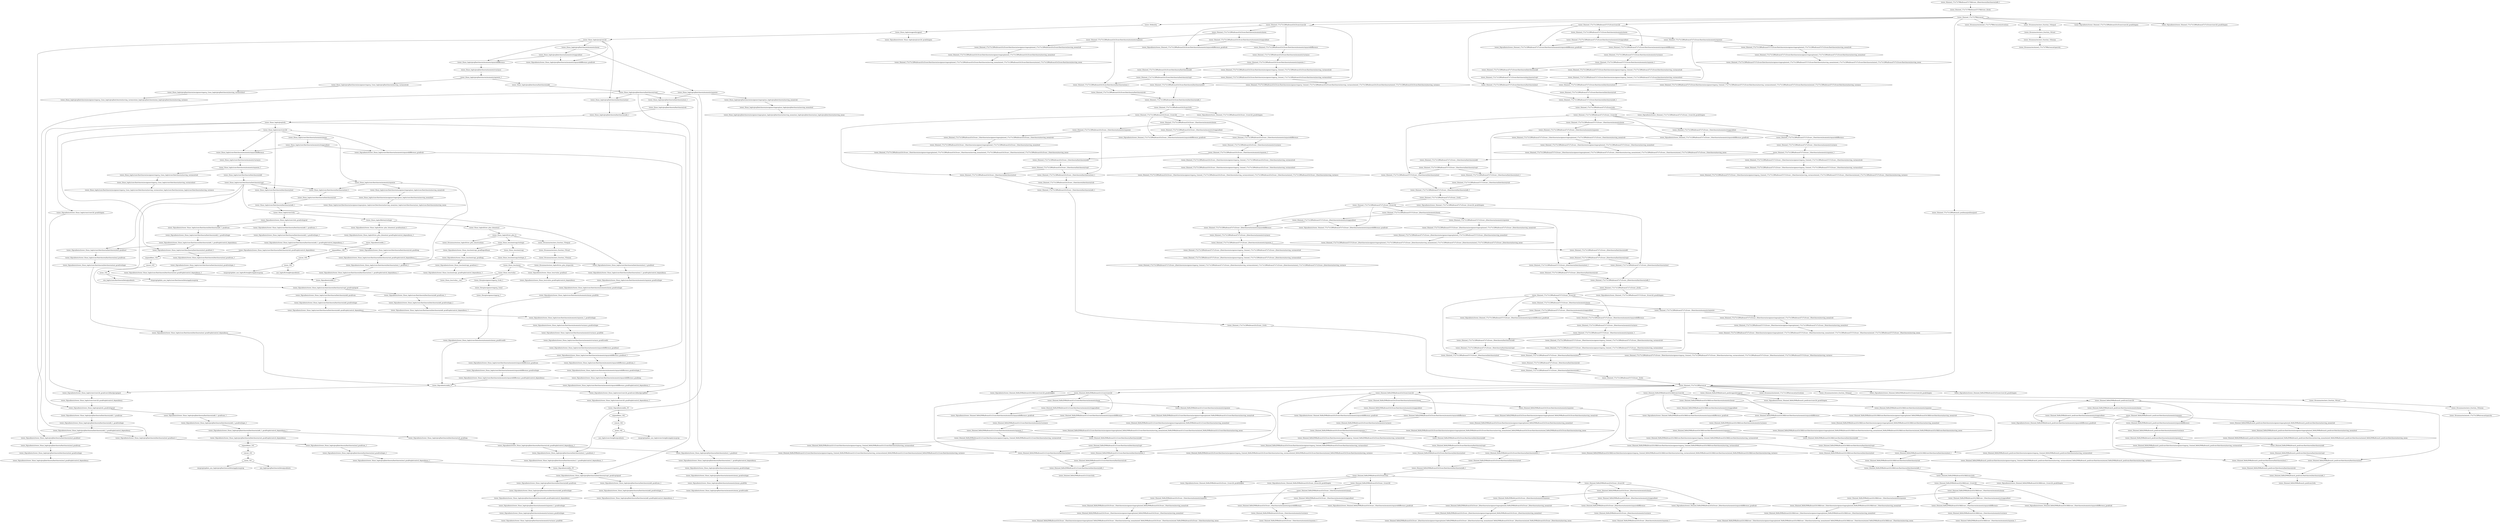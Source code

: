 digraph{
"tower_0/mixed_17x17x768e/branch7x7dbl/conv_4/batchnorm/batchnorm/add_1"->"tower_0/mixed_17x17x768e/branch7x7dbl/conv_4/relu"
"tower_0/mixed_17x17x768e/branch7x7dbl/conv_4/relu"->"tower_0/mixed_17x17x768e/concat"
"tower_0/mixed_17x17x768e/concat"->"tower_0/identity"
"tower_0/identity"->"tower_0/aux_logits/avgpool/avgpool"
"tower_0/aux_logits/avgpool/avgpool"->"tower_0/aux_logits/proj/conv2d"
"tower_0/aux_logits/proj/conv2d"->"tower_0/aux_logits/proj/batchnorm/moments/mean"
"tower_0/aux_logits/proj/batchnorm/moments/mean"->"tower_0/aux_logits/proj/batchnorm/moments/stopgradient"
"tower_0/aux_logits/proj/conv2d"->"tower_0/aux_logits/proj/batchnorm/moments/squareddifference"
"tower_0/aux_logits/proj/batchnorm/moments/stopgradient"->"tower_0/aux_logits/proj/batchnorm/moments/squareddifference"
"tower_0/aux_logits/proj/batchnorm/moments/squareddifference"->"tower_0/aux_logits/proj/batchnorm/moments/variance"
"tower_0/aux_logits/proj/batchnorm/moments/mean"->"tower_0/aux_logits/proj/batchnorm/moments/squeeze"
"tower_0/aux_logits/proj/batchnorm/moments/variance"->"tower_0/aux_logits/proj/batchnorm/moments/squeeze_1"
"tower_0/aux_logits/proj/batchnorm/moments/squeeze"->"tower_0/aux_logits/proj/batchnorm/assignmovingavg/aux_logits/proj/batchnorm/moving_mean/sub"
"tower_0/aux_logits/proj/batchnorm/assignmovingavg/aux_logits/proj/batchnorm/moving_mean/sub"->"tower_0/aux_logits/proj/batchnorm/assignmovingavg/aux_logits/proj/batchnorm/moving_mean/mul"
"tower_0/aux_logits/proj/batchnorm/assignmovingavg/aux_logits/proj/batchnorm/moving_mean/mul"->"tower_0/aux_logits/proj/batchnorm/assignmovingavg/aux_logits/proj/batchnorm/moving_mean/aux_logits/proj/batchnorm/aux_logits/proj/batchnorm/moving_mean"
"tower_0/aux_logits/proj/batchnorm/moments/squeeze_1"->"tower_0/aux_logits/proj/batchnorm/assignmovingavg_1/aux_logits/proj/batchnorm/moving_variance/sub"
"tower_0/aux_logits/proj/batchnorm/assignmovingavg_1/aux_logits/proj/batchnorm/moving_variance/sub"->"tower_0/aux_logits/proj/batchnorm/assignmovingavg_1/aux_logits/proj/batchnorm/moving_variance/mul"
"tower_0/aux_logits/proj/batchnorm/assignmovingavg_1/aux_logits/proj/batchnorm/moving_variance/mul"->"tower_0/aux_logits/proj/batchnorm/assignmovingavg_1/aux_logits/proj/batchnorm/moving_variance/aux_logits/proj/batchnorm/aux_logits/proj/batchnorm/moving_variance"
"tower_0/aux_logits/proj/batchnorm/moments/squeeze_1"->"tower_0/aux_logits/proj/batchnorm/batchnorm/add"
"tower_0/aux_logits/proj/batchnorm/batchnorm/add"->"tower_0/aux_logits/proj/batchnorm/batchnorm/rsqrt"
"tower_0/aux_logits/proj/conv2d"->"tower_0/aux_logits/proj/batchnorm/batchnorm/mul"
"tower_0/aux_logits/proj/batchnorm/batchnorm/rsqrt"->"tower_0/aux_logits/proj/batchnorm/batchnorm/mul"
"tower_0/aux_logits/proj/batchnorm/moments/squeeze"->"tower_0/aux_logits/proj/batchnorm/batchnorm/mul_1"
"tower_0/aux_logits/proj/batchnorm/batchnorm/rsqrt"->"tower_0/aux_logits/proj/batchnorm/batchnorm/mul_1"
"tower_0/aux_logits/proj/batchnorm/batchnorm/mul_1"->"tower_0/aux_logits/proj/batchnorm/batchnorm/sub"
"tower_0/aux_logits/proj/batchnorm/batchnorm/mul"->"tower_0/aux_logits/proj/batchnorm/batchnorm/add_1"
"tower_0/aux_logits/proj/batchnorm/batchnorm/sub"->"tower_0/aux_logits/proj/batchnorm/batchnorm/add_1"
"tower_0/aux_logits/proj/batchnorm/batchnorm/add_1"->"tower_0/aux_logits/proj/relu"
"tower_0/aux_logits/proj/relu"->"tower_0/aux_logits/conv/conv2d"
"tower_0/aux_logits/conv/conv2d"->"tower_0/aux_logits/conv/batchnorm/moments/mean"
"tower_0/aux_logits/conv/batchnorm/moments/mean"->"tower_0/aux_logits/conv/batchnorm/moments/stopgradient"
"tower_0/aux_logits/conv/conv2d"->"tower_0/aux_logits/conv/batchnorm/moments/squareddifference"
"tower_0/aux_logits/conv/batchnorm/moments/stopgradient"->"tower_0/aux_logits/conv/batchnorm/moments/squareddifference"
"tower_0/aux_logits/conv/batchnorm/moments/squareddifference"->"tower_0/aux_logits/conv/batchnorm/moments/variance"
"tower_0/aux_logits/conv/batchnorm/moments/mean"->"tower_0/aux_logits/conv/batchnorm/moments/squeeze"
"tower_0/aux_logits/conv/batchnorm/moments/variance"->"tower_0/aux_logits/conv/batchnorm/moments/squeeze_1"
"tower_0/aux_logits/conv/batchnorm/moments/squeeze"->"tower_0/aux_logits/conv/batchnorm/assignmovingavg/aux_logits/conv/batchnorm/moving_mean/sub"
"tower_0/aux_logits/conv/batchnorm/assignmovingavg/aux_logits/conv/batchnorm/moving_mean/sub"->"tower_0/aux_logits/conv/batchnorm/assignmovingavg/aux_logits/conv/batchnorm/moving_mean/mul"
"tower_0/aux_logits/conv/batchnorm/assignmovingavg/aux_logits/conv/batchnorm/moving_mean/mul"->"tower_0/aux_logits/conv/batchnorm/assignmovingavg/aux_logits/conv/batchnorm/moving_mean/aux_logits/conv/batchnorm/aux_logits/conv/batchnorm/moving_mean"
"tower_0/aux_logits/conv/batchnorm/moments/squeeze_1"->"tower_0/aux_logits/conv/batchnorm/assignmovingavg_1/aux_logits/conv/batchnorm/moving_variance/sub"
"tower_0/aux_logits/conv/batchnorm/assignmovingavg_1/aux_logits/conv/batchnorm/moving_variance/sub"->"tower_0/aux_logits/conv/batchnorm/assignmovingavg_1/aux_logits/conv/batchnorm/moving_variance/mul"
"tower_0/aux_logits/conv/batchnorm/assignmovingavg_1/aux_logits/conv/batchnorm/moving_variance/mul"->"tower_0/aux_logits/conv/batchnorm/assignmovingavg_1/aux_logits/conv/batchnorm/moving_variance/aux_logits/conv/batchnorm/aux_logits/conv/batchnorm/moving_variance"
"tower_0/aux_logits/conv/batchnorm/moments/squeeze_1"->"tower_0/aux_logits/conv/batchnorm/batchnorm/add"
"tower_0/aux_logits/conv/batchnorm/batchnorm/add"->"tower_0/aux_logits/conv/batchnorm/batchnorm/rsqrt"
"tower_0/aux_logits/conv/conv2d"->"tower_0/aux_logits/conv/batchnorm/batchnorm/mul"
"tower_0/aux_logits/conv/batchnorm/batchnorm/rsqrt"->"tower_0/aux_logits/conv/batchnorm/batchnorm/mul"
"tower_0/aux_logits/conv/batchnorm/moments/squeeze"->"tower_0/aux_logits/conv/batchnorm/batchnorm/mul_1"
"tower_0/aux_logits/conv/batchnorm/batchnorm/rsqrt"->"tower_0/aux_logits/conv/batchnorm/batchnorm/mul_1"
"tower_0/aux_logits/conv/batchnorm/batchnorm/mul_1"->"tower_0/aux_logits/conv/batchnorm/batchnorm/sub"
"tower_0/aux_logits/conv/batchnorm/batchnorm/mul"->"tower_0/aux_logits/conv/batchnorm/batchnorm/add_1"
"tower_0/aux_logits/conv/batchnorm/batchnorm/sub"->"tower_0/aux_logits/conv/batchnorm/batchnorm/add_1"
"tower_0/aux_logits/conv/batchnorm/batchnorm/add_1"->"tower_0/aux_logits/conv/relu"
"tower_0/aux_logits/conv/relu"->"tower_0/aux_logits/flatten/reshape"
"tower_0/aux_logits/flatten/reshape"->"tower_0/aux_logits/fc/xw_plus_b/matmul"
"tower_0/aux_logits/fc/xw_plus_b/matmul"->"tower_0/aux_logits/fc/xw_plus_b"
"tower_0/mixed_17x17x768e/concat"->"tower_0/mixed_17x17x1280a/branch3x3/conv/conv2d"
"tower_0/mixed_17x17x1280a/branch3x3/conv/conv2d"->"tower_0/mixed_17x17x1280a/branch3x3/conv/batchnorm/moments/mean"
"tower_0/mixed_17x17x1280a/branch3x3/conv/batchnorm/moments/mean"->"tower_0/mixed_17x17x1280a/branch3x3/conv/batchnorm/moments/stopgradient"
"tower_0/mixed_17x17x1280a/branch3x3/conv/conv2d"->"tower_0/mixed_17x17x1280a/branch3x3/conv/batchnorm/moments/squareddifference"
"tower_0/mixed_17x17x1280a/branch3x3/conv/batchnorm/moments/stopgradient"->"tower_0/mixed_17x17x1280a/branch3x3/conv/batchnorm/moments/squareddifference"
"tower_0/mixed_17x17x1280a/branch3x3/conv/batchnorm/moments/squareddifference"->"tower_0/mixed_17x17x1280a/branch3x3/conv/batchnorm/moments/variance"
"tower_0/mixed_17x17x1280a/branch3x3/conv/batchnorm/moments/mean"->"tower_0/mixed_17x17x1280a/branch3x3/conv/batchnorm/moments/squeeze"
"tower_0/mixed_17x17x1280a/branch3x3/conv/batchnorm/moments/variance"->"tower_0/mixed_17x17x1280a/branch3x3/conv/batchnorm/moments/squeeze_1"
"tower_0/mixed_17x17x1280a/branch3x3/conv/batchnorm/moments/squeeze"->"tower_0/mixed_17x17x1280a/branch3x3/conv/batchnorm/assignmovingavg/mixed_17x17x1280a/branch3x3/conv/batchnorm/moving_mean/sub"
"tower_0/mixed_17x17x1280a/branch3x3/conv/batchnorm/assignmovingavg/mixed_17x17x1280a/branch3x3/conv/batchnorm/moving_mean/sub"->"tower_0/mixed_17x17x1280a/branch3x3/conv/batchnorm/assignmovingavg/mixed_17x17x1280a/branch3x3/conv/batchnorm/moving_mean/mul"
"tower_0/mixed_17x17x1280a/branch3x3/conv/batchnorm/assignmovingavg/mixed_17x17x1280a/branch3x3/conv/batchnorm/moving_mean/mul"->"tower_0/mixed_17x17x1280a/branch3x3/conv/batchnorm/assignmovingavg/mixed_17x17x1280a/branch3x3/conv/batchnorm/moving_mean/mixed_17x17x1280a/branch3x3/conv/batchnorm/mixed_17x17x1280a/branch3x3/conv/batchnorm/moving_mean"
"tower_0/mixed_17x17x1280a/branch3x3/conv/batchnorm/moments/squeeze_1"->"tower_0/mixed_17x17x1280a/branch3x3/conv/batchnorm/assignmovingavg_1/mixed_17x17x1280a/branch3x3/conv/batchnorm/moving_variance/sub"
"tower_0/mixed_17x17x1280a/branch3x3/conv/batchnorm/assignmovingavg_1/mixed_17x17x1280a/branch3x3/conv/batchnorm/moving_variance/sub"->"tower_0/mixed_17x17x1280a/branch3x3/conv/batchnorm/assignmovingavg_1/mixed_17x17x1280a/branch3x3/conv/batchnorm/moving_variance/mul"
"tower_0/mixed_17x17x1280a/branch3x3/conv/batchnorm/assignmovingavg_1/mixed_17x17x1280a/branch3x3/conv/batchnorm/moving_variance/mul"->"tower_0/mixed_17x17x1280a/branch3x3/conv/batchnorm/assignmovingavg_1/mixed_17x17x1280a/branch3x3/conv/batchnorm/moving_variance/mixed_17x17x1280a/branch3x3/conv/batchnorm/mixed_17x17x1280a/branch3x3/conv/batchnorm/moving_variance"
"tower_0/mixed_17x17x1280a/branch3x3/conv/batchnorm/moments/squeeze_1"->"tower_0/mixed_17x17x1280a/branch3x3/conv/batchnorm/batchnorm/add"
"tower_0/mixed_17x17x1280a/branch3x3/conv/batchnorm/batchnorm/add"->"tower_0/mixed_17x17x1280a/branch3x3/conv/batchnorm/batchnorm/rsqrt"
"tower_0/mixed_17x17x1280a/branch3x3/conv/conv2d"->"tower_0/mixed_17x17x1280a/branch3x3/conv/batchnorm/batchnorm/mul"
"tower_0/mixed_17x17x1280a/branch3x3/conv/batchnorm/batchnorm/rsqrt"->"tower_0/mixed_17x17x1280a/branch3x3/conv/batchnorm/batchnorm/mul"
"tower_0/mixed_17x17x1280a/branch3x3/conv/batchnorm/moments/squeeze"->"tower_0/mixed_17x17x1280a/branch3x3/conv/batchnorm/batchnorm/mul_1"
"tower_0/mixed_17x17x1280a/branch3x3/conv/batchnorm/batchnorm/rsqrt"->"tower_0/mixed_17x17x1280a/branch3x3/conv/batchnorm/batchnorm/mul_1"
"tower_0/mixed_17x17x1280a/branch3x3/conv/batchnorm/batchnorm/mul_1"->"tower_0/mixed_17x17x1280a/branch3x3/conv/batchnorm/batchnorm/sub"
"tower_0/mixed_17x17x1280a/branch3x3/conv/batchnorm/batchnorm/mul"->"tower_0/mixed_17x17x1280a/branch3x3/conv/batchnorm/batchnorm/add_1"
"tower_0/mixed_17x17x1280a/branch3x3/conv/batchnorm/batchnorm/sub"->"tower_0/mixed_17x17x1280a/branch3x3/conv/batchnorm/batchnorm/add_1"
"tower_0/mixed_17x17x1280a/branch3x3/conv/batchnorm/batchnorm/add_1"->"tower_0/mixed_17x17x1280a/branch3x3/conv/relu"
"tower_0/mixed_17x17x1280a/branch3x3/conv/relu"->"tower_0/mixed_17x17x1280a/branch3x3/conv_1/conv2d"
"tower_0/mixed_17x17x1280a/branch3x3/conv_1/conv2d"->"tower_0/mixed_17x17x1280a/branch3x3/conv_1/batchnorm/moments/mean"
"tower_0/mixed_17x17x1280a/branch3x3/conv_1/batchnorm/moments/mean"->"tower_0/mixed_17x17x1280a/branch3x3/conv_1/batchnorm/moments/stopgradient"
"tower_0/mixed_17x17x1280a/branch3x3/conv_1/conv2d"->"tower_0/mixed_17x17x1280a/branch3x3/conv_1/batchnorm/moments/squareddifference"
"tower_0/mixed_17x17x1280a/branch3x3/conv_1/batchnorm/moments/stopgradient"->"tower_0/mixed_17x17x1280a/branch3x3/conv_1/batchnorm/moments/squareddifference"
"tower_0/mixed_17x17x1280a/branch3x3/conv_1/batchnorm/moments/squareddifference"->"tower_0/mixed_17x17x1280a/branch3x3/conv_1/batchnorm/moments/variance"
"tower_0/mixed_17x17x1280a/branch3x3/conv_1/batchnorm/moments/mean"->"tower_0/mixed_17x17x1280a/branch3x3/conv_1/batchnorm/moments/squeeze"
"tower_0/mixed_17x17x1280a/branch3x3/conv_1/batchnorm/moments/variance"->"tower_0/mixed_17x17x1280a/branch3x3/conv_1/batchnorm/moments/squeeze_1"
"tower_0/mixed_17x17x1280a/branch3x3/conv_1/batchnorm/moments/squeeze"->"tower_0/mixed_17x17x1280a/branch3x3/conv_1/batchnorm/assignmovingavg/mixed_17x17x1280a/branch3x3/conv_1/batchnorm/moving_mean/sub"
"tower_0/mixed_17x17x1280a/branch3x3/conv_1/batchnorm/assignmovingavg/mixed_17x17x1280a/branch3x3/conv_1/batchnorm/moving_mean/sub"->"tower_0/mixed_17x17x1280a/branch3x3/conv_1/batchnorm/assignmovingavg/mixed_17x17x1280a/branch3x3/conv_1/batchnorm/moving_mean/mul"
"tower_0/mixed_17x17x1280a/branch3x3/conv_1/batchnorm/assignmovingavg/mixed_17x17x1280a/branch3x3/conv_1/batchnorm/moving_mean/mul"->"tower_0/mixed_17x17x1280a/branch3x3/conv_1/batchnorm/assignmovingavg/mixed_17x17x1280a/branch3x3/conv_1/batchnorm/moving_mean/mixed_17x17x1280a/branch3x3/conv_1/batchnorm/mixed_17x17x1280a/branch3x3/conv_1/batchnorm/moving_mean"
"tower_0/mixed_17x17x1280a/branch3x3/conv_1/batchnorm/moments/squeeze_1"->"tower_0/mixed_17x17x1280a/branch3x3/conv_1/batchnorm/assignmovingavg_1/mixed_17x17x1280a/branch3x3/conv_1/batchnorm/moving_variance/sub"
"tower_0/mixed_17x17x1280a/branch3x3/conv_1/batchnorm/assignmovingavg_1/mixed_17x17x1280a/branch3x3/conv_1/batchnorm/moving_variance/sub"->"tower_0/mixed_17x17x1280a/branch3x3/conv_1/batchnorm/assignmovingavg_1/mixed_17x17x1280a/branch3x3/conv_1/batchnorm/moving_variance/mul"
"tower_0/mixed_17x17x1280a/branch3x3/conv_1/batchnorm/assignmovingavg_1/mixed_17x17x1280a/branch3x3/conv_1/batchnorm/moving_variance/mul"->"tower_0/mixed_17x17x1280a/branch3x3/conv_1/batchnorm/assignmovingavg_1/mixed_17x17x1280a/branch3x3/conv_1/batchnorm/moving_variance/mixed_17x17x1280a/branch3x3/conv_1/batchnorm/mixed_17x17x1280a/branch3x3/conv_1/batchnorm/moving_variance"
"tower_0/mixed_17x17x1280a/branch3x3/conv_1/batchnorm/moments/squeeze_1"->"tower_0/mixed_17x17x1280a/branch3x3/conv_1/batchnorm/batchnorm/add"
"tower_0/mixed_17x17x1280a/branch3x3/conv_1/batchnorm/batchnorm/add"->"tower_0/mixed_17x17x1280a/branch3x3/conv_1/batchnorm/batchnorm/rsqrt"
"tower_0/mixed_17x17x1280a/branch3x3/conv_1/conv2d"->"tower_0/mixed_17x17x1280a/branch3x3/conv_1/batchnorm/batchnorm/mul"
"tower_0/mixed_17x17x1280a/branch3x3/conv_1/batchnorm/batchnorm/rsqrt"->"tower_0/mixed_17x17x1280a/branch3x3/conv_1/batchnorm/batchnorm/mul"
"tower_0/mixed_17x17x1280a/branch3x3/conv_1/batchnorm/moments/squeeze"->"tower_0/mixed_17x17x1280a/branch3x3/conv_1/batchnorm/batchnorm/mul_1"
"tower_0/mixed_17x17x1280a/branch3x3/conv_1/batchnorm/batchnorm/rsqrt"->"tower_0/mixed_17x17x1280a/branch3x3/conv_1/batchnorm/batchnorm/mul_1"
"tower_0/mixed_17x17x1280a/branch3x3/conv_1/batchnorm/batchnorm/mul_1"->"tower_0/mixed_17x17x1280a/branch3x3/conv_1/batchnorm/batchnorm/sub"
"tower_0/mixed_17x17x1280a/branch3x3/conv_1/batchnorm/batchnorm/mul"->"tower_0/mixed_17x17x1280a/branch3x3/conv_1/batchnorm/batchnorm/add_1"
"tower_0/mixed_17x17x1280a/branch3x3/conv_1/batchnorm/batchnorm/sub"->"tower_0/mixed_17x17x1280a/branch3x3/conv_1/batchnorm/batchnorm/add_1"
"tower_0/mixed_17x17x1280a/branch3x3/conv_1/batchnorm/batchnorm/add_1"->"tower_0/mixed_17x17x1280a/branch3x3/conv_1/relu"
"tower_0/mixed_17x17x768e/concat"->"tower_0/mixed_17x17x1280a/branch7x7x3/conv/conv2d"
"tower_0/mixed_17x17x1280a/branch7x7x3/conv/conv2d"->"tower_0/mixed_17x17x1280a/branch7x7x3/conv/batchnorm/moments/mean"
"tower_0/mixed_17x17x1280a/branch7x7x3/conv/batchnorm/moments/mean"->"tower_0/mixed_17x17x1280a/branch7x7x3/conv/batchnorm/moments/stopgradient"
"tower_0/mixed_17x17x1280a/branch7x7x3/conv/conv2d"->"tower_0/mixed_17x17x1280a/branch7x7x3/conv/batchnorm/moments/squareddifference"
"tower_0/mixed_17x17x1280a/branch7x7x3/conv/batchnorm/moments/stopgradient"->"tower_0/mixed_17x17x1280a/branch7x7x3/conv/batchnorm/moments/squareddifference"
"tower_0/mixed_17x17x1280a/branch7x7x3/conv/batchnorm/moments/squareddifference"->"tower_0/mixed_17x17x1280a/branch7x7x3/conv/batchnorm/moments/variance"
"tower_0/mixed_17x17x1280a/branch7x7x3/conv/batchnorm/moments/mean"->"tower_0/mixed_17x17x1280a/branch7x7x3/conv/batchnorm/moments/squeeze"
"tower_0/mixed_17x17x1280a/branch7x7x3/conv/batchnorm/moments/variance"->"tower_0/mixed_17x17x1280a/branch7x7x3/conv/batchnorm/moments/squeeze_1"
"tower_0/mixed_17x17x1280a/branch7x7x3/conv/batchnorm/moments/squeeze"->"tower_0/mixed_17x17x1280a/branch7x7x3/conv/batchnorm/assignmovingavg/mixed_17x17x1280a/branch7x7x3/conv/batchnorm/moving_mean/sub"
"tower_0/mixed_17x17x1280a/branch7x7x3/conv/batchnorm/assignmovingavg/mixed_17x17x1280a/branch7x7x3/conv/batchnorm/moving_mean/sub"->"tower_0/mixed_17x17x1280a/branch7x7x3/conv/batchnorm/assignmovingavg/mixed_17x17x1280a/branch7x7x3/conv/batchnorm/moving_mean/mul"
"tower_0/mixed_17x17x1280a/branch7x7x3/conv/batchnorm/assignmovingavg/mixed_17x17x1280a/branch7x7x3/conv/batchnorm/moving_mean/mul"->"tower_0/mixed_17x17x1280a/branch7x7x3/conv/batchnorm/assignmovingavg/mixed_17x17x1280a/branch7x7x3/conv/batchnorm/moving_mean/mixed_17x17x1280a/branch7x7x3/conv/batchnorm/mixed_17x17x1280a/branch7x7x3/conv/batchnorm/moving_mean"
"tower_0/mixed_17x17x1280a/branch7x7x3/conv/batchnorm/moments/squeeze_1"->"tower_0/mixed_17x17x1280a/branch7x7x3/conv/batchnorm/assignmovingavg_1/mixed_17x17x1280a/branch7x7x3/conv/batchnorm/moving_variance/sub"
"tower_0/mixed_17x17x1280a/branch7x7x3/conv/batchnorm/assignmovingavg_1/mixed_17x17x1280a/branch7x7x3/conv/batchnorm/moving_variance/sub"->"tower_0/mixed_17x17x1280a/branch7x7x3/conv/batchnorm/assignmovingavg_1/mixed_17x17x1280a/branch7x7x3/conv/batchnorm/moving_variance/mul"
"tower_0/mixed_17x17x1280a/branch7x7x3/conv/batchnorm/assignmovingavg_1/mixed_17x17x1280a/branch7x7x3/conv/batchnorm/moving_variance/mul"->"tower_0/mixed_17x17x1280a/branch7x7x3/conv/batchnorm/assignmovingavg_1/mixed_17x17x1280a/branch7x7x3/conv/batchnorm/moving_variance/mixed_17x17x1280a/branch7x7x3/conv/batchnorm/mixed_17x17x1280a/branch7x7x3/conv/batchnorm/moving_variance"
"tower_0/mixed_17x17x1280a/branch7x7x3/conv/batchnorm/moments/squeeze_1"->"tower_0/mixed_17x17x1280a/branch7x7x3/conv/batchnorm/batchnorm/add"
"tower_0/mixed_17x17x1280a/branch7x7x3/conv/batchnorm/batchnorm/add"->"tower_0/mixed_17x17x1280a/branch7x7x3/conv/batchnorm/batchnorm/rsqrt"
"tower_0/mixed_17x17x1280a/branch7x7x3/conv/conv2d"->"tower_0/mixed_17x17x1280a/branch7x7x3/conv/batchnorm/batchnorm/mul"
"tower_0/mixed_17x17x1280a/branch7x7x3/conv/batchnorm/batchnorm/rsqrt"->"tower_0/mixed_17x17x1280a/branch7x7x3/conv/batchnorm/batchnorm/mul"
"tower_0/mixed_17x17x1280a/branch7x7x3/conv/batchnorm/moments/squeeze"->"tower_0/mixed_17x17x1280a/branch7x7x3/conv/batchnorm/batchnorm/mul_1"
"tower_0/mixed_17x17x1280a/branch7x7x3/conv/batchnorm/batchnorm/rsqrt"->"tower_0/mixed_17x17x1280a/branch7x7x3/conv/batchnorm/batchnorm/mul_1"
"tower_0/mixed_17x17x1280a/branch7x7x3/conv/batchnorm/batchnorm/mul_1"->"tower_0/mixed_17x17x1280a/branch7x7x3/conv/batchnorm/batchnorm/sub"
"tower_0/mixed_17x17x1280a/branch7x7x3/conv/batchnorm/batchnorm/mul"->"tower_0/mixed_17x17x1280a/branch7x7x3/conv/batchnorm/batchnorm/add_1"
"tower_0/mixed_17x17x1280a/branch7x7x3/conv/batchnorm/batchnorm/sub"->"tower_0/mixed_17x17x1280a/branch7x7x3/conv/batchnorm/batchnorm/add_1"
"tower_0/mixed_17x17x1280a/branch7x7x3/conv/batchnorm/batchnorm/add_1"->"tower_0/mixed_17x17x1280a/branch7x7x3/conv/relu"
"tower_0/mixed_17x17x1280a/branch7x7x3/conv/relu"->"tower_0/mixed_17x17x1280a/branch7x7x3/conv_1/conv2d"
"tower_0/mixed_17x17x1280a/branch7x7x3/conv_1/conv2d"->"tower_0/mixed_17x17x1280a/branch7x7x3/conv_1/batchnorm/moments/mean"
"tower_0/mixed_17x17x1280a/branch7x7x3/conv_1/batchnorm/moments/mean"->"tower_0/mixed_17x17x1280a/branch7x7x3/conv_1/batchnorm/moments/stopgradient"
"tower_0/mixed_17x17x1280a/branch7x7x3/conv_1/conv2d"->"tower_0/mixed_17x17x1280a/branch7x7x3/conv_1/batchnorm/moments/squareddifference"
"tower_0/mixed_17x17x1280a/branch7x7x3/conv_1/batchnorm/moments/stopgradient"->"tower_0/mixed_17x17x1280a/branch7x7x3/conv_1/batchnorm/moments/squareddifference"
"tower_0/mixed_17x17x1280a/branch7x7x3/conv_1/batchnorm/moments/squareddifference"->"tower_0/mixed_17x17x1280a/branch7x7x3/conv_1/batchnorm/moments/variance"
"tower_0/mixed_17x17x1280a/branch7x7x3/conv_1/batchnorm/moments/mean"->"tower_0/mixed_17x17x1280a/branch7x7x3/conv_1/batchnorm/moments/squeeze"
"tower_0/mixed_17x17x1280a/branch7x7x3/conv_1/batchnorm/moments/variance"->"tower_0/mixed_17x17x1280a/branch7x7x3/conv_1/batchnorm/moments/squeeze_1"
"tower_0/mixed_17x17x1280a/branch7x7x3/conv_1/batchnorm/moments/squeeze"->"tower_0/mixed_17x17x1280a/branch7x7x3/conv_1/batchnorm/assignmovingavg/mixed_17x17x1280a/branch7x7x3/conv_1/batchnorm/moving_mean/sub"
"tower_0/mixed_17x17x1280a/branch7x7x3/conv_1/batchnorm/assignmovingavg/mixed_17x17x1280a/branch7x7x3/conv_1/batchnorm/moving_mean/sub"->"tower_0/mixed_17x17x1280a/branch7x7x3/conv_1/batchnorm/assignmovingavg/mixed_17x17x1280a/branch7x7x3/conv_1/batchnorm/moving_mean/mul"
"tower_0/mixed_17x17x1280a/branch7x7x3/conv_1/batchnorm/assignmovingavg/mixed_17x17x1280a/branch7x7x3/conv_1/batchnorm/moving_mean/mul"->"tower_0/mixed_17x17x1280a/branch7x7x3/conv_1/batchnorm/assignmovingavg/mixed_17x17x1280a/branch7x7x3/conv_1/batchnorm/moving_mean/mixed_17x17x1280a/branch7x7x3/conv_1/batchnorm/mixed_17x17x1280a/branch7x7x3/conv_1/batchnorm/moving_mean"
"tower_0/mixed_17x17x1280a/branch7x7x3/conv_1/batchnorm/moments/squeeze_1"->"tower_0/mixed_17x17x1280a/branch7x7x3/conv_1/batchnorm/assignmovingavg_1/mixed_17x17x1280a/branch7x7x3/conv_1/batchnorm/moving_variance/sub"
"tower_0/mixed_17x17x1280a/branch7x7x3/conv_1/batchnorm/assignmovingavg_1/mixed_17x17x1280a/branch7x7x3/conv_1/batchnorm/moving_variance/sub"->"tower_0/mixed_17x17x1280a/branch7x7x3/conv_1/batchnorm/assignmovingavg_1/mixed_17x17x1280a/branch7x7x3/conv_1/batchnorm/moving_variance/mul"
"tower_0/mixed_17x17x1280a/branch7x7x3/conv_1/batchnorm/assignmovingavg_1/mixed_17x17x1280a/branch7x7x3/conv_1/batchnorm/moving_variance/mul"->"tower_0/mixed_17x17x1280a/branch7x7x3/conv_1/batchnorm/assignmovingavg_1/mixed_17x17x1280a/branch7x7x3/conv_1/batchnorm/moving_variance/mixed_17x17x1280a/branch7x7x3/conv_1/batchnorm/mixed_17x17x1280a/branch7x7x3/conv_1/batchnorm/moving_variance"
"tower_0/mixed_17x17x1280a/branch7x7x3/conv_1/batchnorm/moments/squeeze_1"->"tower_0/mixed_17x17x1280a/branch7x7x3/conv_1/batchnorm/batchnorm/add"
"tower_0/mixed_17x17x1280a/branch7x7x3/conv_1/batchnorm/batchnorm/add"->"tower_0/mixed_17x17x1280a/branch7x7x3/conv_1/batchnorm/batchnorm/rsqrt"
"tower_0/mixed_17x17x1280a/branch7x7x3/conv_1/conv2d"->"tower_0/mixed_17x17x1280a/branch7x7x3/conv_1/batchnorm/batchnorm/mul"
"tower_0/mixed_17x17x1280a/branch7x7x3/conv_1/batchnorm/batchnorm/rsqrt"->"tower_0/mixed_17x17x1280a/branch7x7x3/conv_1/batchnorm/batchnorm/mul"
"tower_0/mixed_17x17x1280a/branch7x7x3/conv_1/batchnorm/moments/squeeze"->"tower_0/mixed_17x17x1280a/branch7x7x3/conv_1/batchnorm/batchnorm/mul_1"
"tower_0/mixed_17x17x1280a/branch7x7x3/conv_1/batchnorm/batchnorm/rsqrt"->"tower_0/mixed_17x17x1280a/branch7x7x3/conv_1/batchnorm/batchnorm/mul_1"
"tower_0/mixed_17x17x1280a/branch7x7x3/conv_1/batchnorm/batchnorm/mul_1"->"tower_0/mixed_17x17x1280a/branch7x7x3/conv_1/batchnorm/batchnorm/sub"
"tower_0/mixed_17x17x1280a/branch7x7x3/conv_1/batchnorm/batchnorm/mul"->"tower_0/mixed_17x17x1280a/branch7x7x3/conv_1/batchnorm/batchnorm/add_1"
"tower_0/mixed_17x17x1280a/branch7x7x3/conv_1/batchnorm/batchnorm/sub"->"tower_0/mixed_17x17x1280a/branch7x7x3/conv_1/batchnorm/batchnorm/add_1"
"tower_0/mixed_17x17x1280a/branch7x7x3/conv_1/batchnorm/batchnorm/add_1"->"tower_0/mixed_17x17x1280a/branch7x7x3/conv_1/relu"
"tower_0/mixed_17x17x1280a/branch7x7x3/conv_1/relu"->"tower_0/mixed_17x17x1280a/branch7x7x3/conv_2/conv2d"
"tower_0/mixed_17x17x1280a/branch7x7x3/conv_2/conv2d"->"tower_0/mixed_17x17x1280a/branch7x7x3/conv_2/batchnorm/moments/mean"
"tower_0/mixed_17x17x1280a/branch7x7x3/conv_2/batchnorm/moments/mean"->"tower_0/mixed_17x17x1280a/branch7x7x3/conv_2/batchnorm/moments/stopgradient"
"tower_0/mixed_17x17x1280a/branch7x7x3/conv_2/conv2d"->"tower_0/mixed_17x17x1280a/branch7x7x3/conv_2/batchnorm/moments/squareddifference"
"tower_0/mixed_17x17x1280a/branch7x7x3/conv_2/batchnorm/moments/stopgradient"->"tower_0/mixed_17x17x1280a/branch7x7x3/conv_2/batchnorm/moments/squareddifference"
"tower_0/mixed_17x17x1280a/branch7x7x3/conv_2/batchnorm/moments/squareddifference"->"tower_0/mixed_17x17x1280a/branch7x7x3/conv_2/batchnorm/moments/variance"
"tower_0/mixed_17x17x1280a/branch7x7x3/conv_2/batchnorm/moments/mean"->"tower_0/mixed_17x17x1280a/branch7x7x3/conv_2/batchnorm/moments/squeeze"
"tower_0/mixed_17x17x1280a/branch7x7x3/conv_2/batchnorm/moments/variance"->"tower_0/mixed_17x17x1280a/branch7x7x3/conv_2/batchnorm/moments/squeeze_1"
"tower_0/mixed_17x17x1280a/branch7x7x3/conv_2/batchnorm/moments/squeeze"->"tower_0/mixed_17x17x1280a/branch7x7x3/conv_2/batchnorm/assignmovingavg/mixed_17x17x1280a/branch7x7x3/conv_2/batchnorm/moving_mean/sub"
"tower_0/mixed_17x17x1280a/branch7x7x3/conv_2/batchnorm/assignmovingavg/mixed_17x17x1280a/branch7x7x3/conv_2/batchnorm/moving_mean/sub"->"tower_0/mixed_17x17x1280a/branch7x7x3/conv_2/batchnorm/assignmovingavg/mixed_17x17x1280a/branch7x7x3/conv_2/batchnorm/moving_mean/mul"
"tower_0/mixed_17x17x1280a/branch7x7x3/conv_2/batchnorm/assignmovingavg/mixed_17x17x1280a/branch7x7x3/conv_2/batchnorm/moving_mean/mul"->"tower_0/mixed_17x17x1280a/branch7x7x3/conv_2/batchnorm/assignmovingavg/mixed_17x17x1280a/branch7x7x3/conv_2/batchnorm/moving_mean/mixed_17x17x1280a/branch7x7x3/conv_2/batchnorm/mixed_17x17x1280a/branch7x7x3/conv_2/batchnorm/moving_mean"
"tower_0/mixed_17x17x1280a/branch7x7x3/conv_2/batchnorm/moments/squeeze_1"->"tower_0/mixed_17x17x1280a/branch7x7x3/conv_2/batchnorm/assignmovingavg_1/mixed_17x17x1280a/branch7x7x3/conv_2/batchnorm/moving_variance/sub"
"tower_0/mixed_17x17x1280a/branch7x7x3/conv_2/batchnorm/assignmovingavg_1/mixed_17x17x1280a/branch7x7x3/conv_2/batchnorm/moving_variance/sub"->"tower_0/mixed_17x17x1280a/branch7x7x3/conv_2/batchnorm/assignmovingavg_1/mixed_17x17x1280a/branch7x7x3/conv_2/batchnorm/moving_variance/mul"
"tower_0/mixed_17x17x1280a/branch7x7x3/conv_2/batchnorm/assignmovingavg_1/mixed_17x17x1280a/branch7x7x3/conv_2/batchnorm/moving_variance/mul"->"tower_0/mixed_17x17x1280a/branch7x7x3/conv_2/batchnorm/assignmovingavg_1/mixed_17x17x1280a/branch7x7x3/conv_2/batchnorm/moving_variance/mixed_17x17x1280a/branch7x7x3/conv_2/batchnorm/mixed_17x17x1280a/branch7x7x3/conv_2/batchnorm/moving_variance"
"tower_0/mixed_17x17x1280a/branch7x7x3/conv_2/batchnorm/moments/squeeze_1"->"tower_0/mixed_17x17x1280a/branch7x7x3/conv_2/batchnorm/batchnorm/add"
"tower_0/mixed_17x17x1280a/branch7x7x3/conv_2/batchnorm/batchnorm/add"->"tower_0/mixed_17x17x1280a/branch7x7x3/conv_2/batchnorm/batchnorm/rsqrt"
"tower_0/mixed_17x17x1280a/branch7x7x3/conv_2/conv2d"->"tower_0/mixed_17x17x1280a/branch7x7x3/conv_2/batchnorm/batchnorm/mul"
"tower_0/mixed_17x17x1280a/branch7x7x3/conv_2/batchnorm/batchnorm/rsqrt"->"tower_0/mixed_17x17x1280a/branch7x7x3/conv_2/batchnorm/batchnorm/mul"
"tower_0/mixed_17x17x1280a/branch7x7x3/conv_2/batchnorm/moments/squeeze"->"tower_0/mixed_17x17x1280a/branch7x7x3/conv_2/batchnorm/batchnorm/mul_1"
"tower_0/mixed_17x17x1280a/branch7x7x3/conv_2/batchnorm/batchnorm/rsqrt"->"tower_0/mixed_17x17x1280a/branch7x7x3/conv_2/batchnorm/batchnorm/mul_1"
"tower_0/mixed_17x17x1280a/branch7x7x3/conv_2/batchnorm/batchnorm/mul_1"->"tower_0/mixed_17x17x1280a/branch7x7x3/conv_2/batchnorm/batchnorm/sub"
"tower_0/mixed_17x17x1280a/branch7x7x3/conv_2/batchnorm/batchnorm/mul"->"tower_0/mixed_17x17x1280a/branch7x7x3/conv_2/batchnorm/batchnorm/add_1"
"tower_0/mixed_17x17x1280a/branch7x7x3/conv_2/batchnorm/batchnorm/sub"->"tower_0/mixed_17x17x1280a/branch7x7x3/conv_2/batchnorm/batchnorm/add_1"
"tower_0/mixed_17x17x1280a/branch7x7x3/conv_2/batchnorm/batchnorm/add_1"->"tower_0/mixed_17x17x1280a/branch7x7x3/conv_2/relu"
"tower_0/mixed_17x17x1280a/branch7x7x3/conv_2/relu"->"tower_0/mixed_17x17x1280a/branch7x7x3/conv_3/conv2d"
"tower_0/mixed_17x17x1280a/branch7x7x3/conv_3/conv2d"->"tower_0/mixed_17x17x1280a/branch7x7x3/conv_3/batchnorm/moments/mean"
"tower_0/mixed_17x17x1280a/branch7x7x3/conv_3/batchnorm/moments/mean"->"tower_0/mixed_17x17x1280a/branch7x7x3/conv_3/batchnorm/moments/stopgradient"
"tower_0/mixed_17x17x1280a/branch7x7x3/conv_3/conv2d"->"tower_0/mixed_17x17x1280a/branch7x7x3/conv_3/batchnorm/moments/squareddifference"
"tower_0/mixed_17x17x1280a/branch7x7x3/conv_3/batchnorm/moments/stopgradient"->"tower_0/mixed_17x17x1280a/branch7x7x3/conv_3/batchnorm/moments/squareddifference"
"tower_0/mixed_17x17x1280a/branch7x7x3/conv_3/batchnorm/moments/squareddifference"->"tower_0/mixed_17x17x1280a/branch7x7x3/conv_3/batchnorm/moments/variance"
"tower_0/mixed_17x17x1280a/branch7x7x3/conv_3/batchnorm/moments/mean"->"tower_0/mixed_17x17x1280a/branch7x7x3/conv_3/batchnorm/moments/squeeze"
"tower_0/mixed_17x17x1280a/branch7x7x3/conv_3/batchnorm/moments/variance"->"tower_0/mixed_17x17x1280a/branch7x7x3/conv_3/batchnorm/moments/squeeze_1"
"tower_0/mixed_17x17x1280a/branch7x7x3/conv_3/batchnorm/moments/squeeze"->"tower_0/mixed_17x17x1280a/branch7x7x3/conv_3/batchnorm/assignmovingavg/mixed_17x17x1280a/branch7x7x3/conv_3/batchnorm/moving_mean/sub"
"tower_0/mixed_17x17x1280a/branch7x7x3/conv_3/batchnorm/assignmovingavg/mixed_17x17x1280a/branch7x7x3/conv_3/batchnorm/moving_mean/sub"->"tower_0/mixed_17x17x1280a/branch7x7x3/conv_3/batchnorm/assignmovingavg/mixed_17x17x1280a/branch7x7x3/conv_3/batchnorm/moving_mean/mul"
"tower_0/mixed_17x17x1280a/branch7x7x3/conv_3/batchnorm/assignmovingavg/mixed_17x17x1280a/branch7x7x3/conv_3/batchnorm/moving_mean/mul"->"tower_0/mixed_17x17x1280a/branch7x7x3/conv_3/batchnorm/assignmovingavg/mixed_17x17x1280a/branch7x7x3/conv_3/batchnorm/moving_mean/mixed_17x17x1280a/branch7x7x3/conv_3/batchnorm/mixed_17x17x1280a/branch7x7x3/conv_3/batchnorm/moving_mean"
"tower_0/mixed_17x17x1280a/branch7x7x3/conv_3/batchnorm/moments/squeeze_1"->"tower_0/mixed_17x17x1280a/branch7x7x3/conv_3/batchnorm/assignmovingavg_1/mixed_17x17x1280a/branch7x7x3/conv_3/batchnorm/moving_variance/sub"
"tower_0/mixed_17x17x1280a/branch7x7x3/conv_3/batchnorm/assignmovingavg_1/mixed_17x17x1280a/branch7x7x3/conv_3/batchnorm/moving_variance/sub"->"tower_0/mixed_17x17x1280a/branch7x7x3/conv_3/batchnorm/assignmovingavg_1/mixed_17x17x1280a/branch7x7x3/conv_3/batchnorm/moving_variance/mul"
"tower_0/mixed_17x17x1280a/branch7x7x3/conv_3/batchnorm/assignmovingavg_1/mixed_17x17x1280a/branch7x7x3/conv_3/batchnorm/moving_variance/mul"->"tower_0/mixed_17x17x1280a/branch7x7x3/conv_3/batchnorm/assignmovingavg_1/mixed_17x17x1280a/branch7x7x3/conv_3/batchnorm/moving_variance/mixed_17x17x1280a/branch7x7x3/conv_3/batchnorm/mixed_17x17x1280a/branch7x7x3/conv_3/batchnorm/moving_variance"
"tower_0/mixed_17x17x1280a/branch7x7x3/conv_3/batchnorm/moments/squeeze_1"->"tower_0/mixed_17x17x1280a/branch7x7x3/conv_3/batchnorm/batchnorm/add"
"tower_0/mixed_17x17x1280a/branch7x7x3/conv_3/batchnorm/batchnorm/add"->"tower_0/mixed_17x17x1280a/branch7x7x3/conv_3/batchnorm/batchnorm/rsqrt"
"tower_0/mixed_17x17x1280a/branch7x7x3/conv_3/conv2d"->"tower_0/mixed_17x17x1280a/branch7x7x3/conv_3/batchnorm/batchnorm/mul"
"tower_0/mixed_17x17x1280a/branch7x7x3/conv_3/batchnorm/batchnorm/rsqrt"->"tower_0/mixed_17x17x1280a/branch7x7x3/conv_3/batchnorm/batchnorm/mul"
"tower_0/mixed_17x17x1280a/branch7x7x3/conv_3/batchnorm/moments/squeeze"->"tower_0/mixed_17x17x1280a/branch7x7x3/conv_3/batchnorm/batchnorm/mul_1"
"tower_0/mixed_17x17x1280a/branch7x7x3/conv_3/batchnorm/batchnorm/rsqrt"->"tower_0/mixed_17x17x1280a/branch7x7x3/conv_3/batchnorm/batchnorm/mul_1"
"tower_0/mixed_17x17x1280a/branch7x7x3/conv_3/batchnorm/batchnorm/mul_1"->"tower_0/mixed_17x17x1280a/branch7x7x3/conv_3/batchnorm/batchnorm/sub"
"tower_0/mixed_17x17x1280a/branch7x7x3/conv_3/batchnorm/batchnorm/mul"->"tower_0/mixed_17x17x1280a/branch7x7x3/conv_3/batchnorm/batchnorm/add_1"
"tower_0/mixed_17x17x1280a/branch7x7x3/conv_3/batchnorm/batchnorm/sub"->"tower_0/mixed_17x17x1280a/branch7x7x3/conv_3/batchnorm/batchnorm/add_1"
"tower_0/mixed_17x17x1280a/branch7x7x3/conv_3/batchnorm/batchnorm/add_1"->"tower_0/mixed_17x17x1280a/branch7x7x3/conv_3/relu"
"tower_0/mixed_17x17x768e/concat"->"tower_0/mixed_17x17x1280a/branch_pool/maxpool/maxpool"
"tower_0/mixed_17x17x1280a/branch3x3/conv_1/relu"->"tower_0/mixed_17x17x1280a/concat"
"tower_0/mixed_17x17x1280a/branch7x7x3/conv_3/relu"->"tower_0/mixed_17x17x1280a/concat"
"tower_0/mixed_17x17x1280a/branch_pool/maxpool/maxpool"->"tower_0/mixed_17x17x1280a/concat"
"tower_0/mixed_17x17x1280a/concat"->"tower_0/mixed_8x8x2048a/branch1x1/conv/conv2d"
"tower_0/mixed_8x8x2048a/branch1x1/conv/conv2d"->"tower_0/mixed_8x8x2048a/branch1x1/conv/batchnorm/moments/mean"
"tower_0/mixed_8x8x2048a/branch1x1/conv/batchnorm/moments/mean"->"tower_0/mixed_8x8x2048a/branch1x1/conv/batchnorm/moments/stopgradient"
"tower_0/mixed_8x8x2048a/branch1x1/conv/conv2d"->"tower_0/mixed_8x8x2048a/branch1x1/conv/batchnorm/moments/squareddifference"
"tower_0/mixed_8x8x2048a/branch1x1/conv/batchnorm/moments/stopgradient"->"tower_0/mixed_8x8x2048a/branch1x1/conv/batchnorm/moments/squareddifference"
"tower_0/mixed_8x8x2048a/branch1x1/conv/batchnorm/moments/squareddifference"->"tower_0/mixed_8x8x2048a/branch1x1/conv/batchnorm/moments/variance"
"tower_0/mixed_8x8x2048a/branch1x1/conv/batchnorm/moments/mean"->"tower_0/mixed_8x8x2048a/branch1x1/conv/batchnorm/moments/squeeze"
"tower_0/mixed_8x8x2048a/branch1x1/conv/batchnorm/moments/variance"->"tower_0/mixed_8x8x2048a/branch1x1/conv/batchnorm/moments/squeeze_1"
"tower_0/mixed_8x8x2048a/branch1x1/conv/batchnorm/moments/squeeze"->"tower_0/mixed_8x8x2048a/branch1x1/conv/batchnorm/assignmovingavg/mixed_8x8x2048a/branch1x1/conv/batchnorm/moving_mean/sub"
"tower_0/mixed_8x8x2048a/branch1x1/conv/batchnorm/assignmovingavg/mixed_8x8x2048a/branch1x1/conv/batchnorm/moving_mean/sub"->"tower_0/mixed_8x8x2048a/branch1x1/conv/batchnorm/assignmovingavg/mixed_8x8x2048a/branch1x1/conv/batchnorm/moving_mean/mul"
"tower_0/mixed_8x8x2048a/branch1x1/conv/batchnorm/assignmovingavg/mixed_8x8x2048a/branch1x1/conv/batchnorm/moving_mean/mul"->"tower_0/mixed_8x8x2048a/branch1x1/conv/batchnorm/assignmovingavg/mixed_8x8x2048a/branch1x1/conv/batchnorm/moving_mean/mixed_8x8x2048a/branch1x1/conv/batchnorm/mixed_8x8x2048a/branch1x1/conv/batchnorm/moving_mean"
"tower_0/mixed_8x8x2048a/branch1x1/conv/batchnorm/moments/squeeze_1"->"tower_0/mixed_8x8x2048a/branch1x1/conv/batchnorm/assignmovingavg_1/mixed_8x8x2048a/branch1x1/conv/batchnorm/moving_variance/sub"
"tower_0/mixed_8x8x2048a/branch1x1/conv/batchnorm/assignmovingavg_1/mixed_8x8x2048a/branch1x1/conv/batchnorm/moving_variance/sub"->"tower_0/mixed_8x8x2048a/branch1x1/conv/batchnorm/assignmovingavg_1/mixed_8x8x2048a/branch1x1/conv/batchnorm/moving_variance/mul"
"tower_0/mixed_8x8x2048a/branch1x1/conv/batchnorm/assignmovingavg_1/mixed_8x8x2048a/branch1x1/conv/batchnorm/moving_variance/mul"->"tower_0/mixed_8x8x2048a/branch1x1/conv/batchnorm/assignmovingavg_1/mixed_8x8x2048a/branch1x1/conv/batchnorm/moving_variance/mixed_8x8x2048a/branch1x1/conv/batchnorm/mixed_8x8x2048a/branch1x1/conv/batchnorm/moving_variance"
"tower_0/mixed_8x8x2048a/branch1x1/conv/batchnorm/moments/squeeze_1"->"tower_0/mixed_8x8x2048a/branch1x1/conv/batchnorm/batchnorm/add"
"tower_0/mixed_8x8x2048a/branch1x1/conv/batchnorm/batchnorm/add"->"tower_0/mixed_8x8x2048a/branch1x1/conv/batchnorm/batchnorm/rsqrt"
"tower_0/mixed_8x8x2048a/branch1x1/conv/conv2d"->"tower_0/mixed_8x8x2048a/branch1x1/conv/batchnorm/batchnorm/mul"
"tower_0/mixed_8x8x2048a/branch1x1/conv/batchnorm/batchnorm/rsqrt"->"tower_0/mixed_8x8x2048a/branch1x1/conv/batchnorm/batchnorm/mul"
"tower_0/mixed_8x8x2048a/branch1x1/conv/batchnorm/moments/squeeze"->"tower_0/mixed_8x8x2048a/branch1x1/conv/batchnorm/batchnorm/mul_1"
"tower_0/mixed_8x8x2048a/branch1x1/conv/batchnorm/batchnorm/rsqrt"->"tower_0/mixed_8x8x2048a/branch1x1/conv/batchnorm/batchnorm/mul_1"
"tower_0/mixed_8x8x2048a/branch1x1/conv/batchnorm/batchnorm/mul_1"->"tower_0/mixed_8x8x2048a/branch1x1/conv/batchnorm/batchnorm/sub"
"tower_0/mixed_8x8x2048a/branch1x1/conv/batchnorm/batchnorm/mul"->"tower_0/mixed_8x8x2048a/branch1x1/conv/batchnorm/batchnorm/add_1"
"tower_0/mixed_8x8x2048a/branch1x1/conv/batchnorm/batchnorm/sub"->"tower_0/mixed_8x8x2048a/branch1x1/conv/batchnorm/batchnorm/add_1"
"tower_0/mixed_8x8x2048a/branch1x1/conv/batchnorm/batchnorm/add_1"->"tower_0/mixed_8x8x2048a/branch1x1/conv/relu"
"tower_0/mixed_17x17x1280a/concat"->"tower_0/mixed_8x8x2048a/branch3x3/conv/conv2d"
"tower_0/mixed_8x8x2048a/branch3x3/conv/conv2d"->"tower_0/mixed_8x8x2048a/branch3x3/conv/batchnorm/moments/mean"
"tower_0/mixed_8x8x2048a/branch3x3/conv/batchnorm/moments/mean"->"tower_0/mixed_8x8x2048a/branch3x3/conv/batchnorm/moments/stopgradient"
"tower_0/mixed_8x8x2048a/branch3x3/conv/conv2d"->"tower_0/mixed_8x8x2048a/branch3x3/conv/batchnorm/moments/squareddifference"
"tower_0/mixed_8x8x2048a/branch3x3/conv/batchnorm/moments/stopgradient"->"tower_0/mixed_8x8x2048a/branch3x3/conv/batchnorm/moments/squareddifference"
"tower_0/mixed_8x8x2048a/branch3x3/conv/batchnorm/moments/squareddifference"->"tower_0/mixed_8x8x2048a/branch3x3/conv/batchnorm/moments/variance"
"tower_0/mixed_8x8x2048a/branch3x3/conv/batchnorm/moments/mean"->"tower_0/mixed_8x8x2048a/branch3x3/conv/batchnorm/moments/squeeze"
"tower_0/mixed_8x8x2048a/branch3x3/conv/batchnorm/moments/variance"->"tower_0/mixed_8x8x2048a/branch3x3/conv/batchnorm/moments/squeeze_1"
"tower_0/mixed_8x8x2048a/branch3x3/conv/batchnorm/moments/squeeze"->"tower_0/mixed_8x8x2048a/branch3x3/conv/batchnorm/assignmovingavg/mixed_8x8x2048a/branch3x3/conv/batchnorm/moving_mean/sub"
"tower_0/mixed_8x8x2048a/branch3x3/conv/batchnorm/assignmovingavg/mixed_8x8x2048a/branch3x3/conv/batchnorm/moving_mean/sub"->"tower_0/mixed_8x8x2048a/branch3x3/conv/batchnorm/assignmovingavg/mixed_8x8x2048a/branch3x3/conv/batchnorm/moving_mean/mul"
"tower_0/mixed_8x8x2048a/branch3x3/conv/batchnorm/assignmovingavg/mixed_8x8x2048a/branch3x3/conv/batchnorm/moving_mean/mul"->"tower_0/mixed_8x8x2048a/branch3x3/conv/batchnorm/assignmovingavg/mixed_8x8x2048a/branch3x3/conv/batchnorm/moving_mean/mixed_8x8x2048a/branch3x3/conv/batchnorm/mixed_8x8x2048a/branch3x3/conv/batchnorm/moving_mean"
"tower_0/mixed_8x8x2048a/branch3x3/conv/batchnorm/moments/squeeze_1"->"tower_0/mixed_8x8x2048a/branch3x3/conv/batchnorm/assignmovingavg_1/mixed_8x8x2048a/branch3x3/conv/batchnorm/moving_variance/sub"
"tower_0/mixed_8x8x2048a/branch3x3/conv/batchnorm/assignmovingavg_1/mixed_8x8x2048a/branch3x3/conv/batchnorm/moving_variance/sub"->"tower_0/mixed_8x8x2048a/branch3x3/conv/batchnorm/assignmovingavg_1/mixed_8x8x2048a/branch3x3/conv/batchnorm/moving_variance/mul"
"tower_0/mixed_8x8x2048a/branch3x3/conv/batchnorm/assignmovingavg_1/mixed_8x8x2048a/branch3x3/conv/batchnorm/moving_variance/mul"->"tower_0/mixed_8x8x2048a/branch3x3/conv/batchnorm/assignmovingavg_1/mixed_8x8x2048a/branch3x3/conv/batchnorm/moving_variance/mixed_8x8x2048a/branch3x3/conv/batchnorm/mixed_8x8x2048a/branch3x3/conv/batchnorm/moving_variance"
"tower_0/mixed_8x8x2048a/branch3x3/conv/batchnorm/moments/squeeze_1"->"tower_0/mixed_8x8x2048a/branch3x3/conv/batchnorm/batchnorm/add"
"tower_0/mixed_8x8x2048a/branch3x3/conv/batchnorm/batchnorm/add"->"tower_0/mixed_8x8x2048a/branch3x3/conv/batchnorm/batchnorm/rsqrt"
"tower_0/mixed_8x8x2048a/branch3x3/conv/conv2d"->"tower_0/mixed_8x8x2048a/branch3x3/conv/batchnorm/batchnorm/mul"
"tower_0/mixed_8x8x2048a/branch3x3/conv/batchnorm/batchnorm/rsqrt"->"tower_0/mixed_8x8x2048a/branch3x3/conv/batchnorm/batchnorm/mul"
"tower_0/mixed_8x8x2048a/branch3x3/conv/batchnorm/moments/squeeze"->"tower_0/mixed_8x8x2048a/branch3x3/conv/batchnorm/batchnorm/mul_1"
"tower_0/mixed_8x8x2048a/branch3x3/conv/batchnorm/batchnorm/rsqrt"->"tower_0/mixed_8x8x2048a/branch3x3/conv/batchnorm/batchnorm/mul_1"
"tower_0/mixed_8x8x2048a/branch3x3/conv/batchnorm/batchnorm/mul_1"->"tower_0/mixed_8x8x2048a/branch3x3/conv/batchnorm/batchnorm/sub"
"tower_0/mixed_8x8x2048a/branch3x3/conv/batchnorm/batchnorm/mul"->"tower_0/mixed_8x8x2048a/branch3x3/conv/batchnorm/batchnorm/add_1"
"tower_0/mixed_8x8x2048a/branch3x3/conv/batchnorm/batchnorm/sub"->"tower_0/mixed_8x8x2048a/branch3x3/conv/batchnorm/batchnorm/add_1"
"tower_0/mixed_8x8x2048a/branch3x3/conv/batchnorm/batchnorm/add_1"->"tower_0/mixed_8x8x2048a/branch3x3/conv/relu"
"tower_0/mixed_8x8x2048a/branch3x3/conv/relu"->"tower_0/mixed_8x8x2048a/branch3x3/conv_1/conv2d"
"tower_0/mixed_8x8x2048a/branch3x3/conv_1/conv2d"->"tower_0/mixed_8x8x2048a/branch3x3/conv_1/batchnorm/moments/mean"
"tower_0/mixed_8x8x2048a/branch3x3/conv_1/batchnorm/moments/mean"->"tower_0/mixed_8x8x2048a/branch3x3/conv_1/batchnorm/moments/stopgradient"
"tower_0/mixed_8x8x2048a/branch3x3/conv_1/conv2d"->"tower_0/mixed_8x8x2048a/branch3x3/conv_1/batchnorm/moments/squareddifference"
"tower_0/mixed_8x8x2048a/branch3x3/conv_1/batchnorm/moments/stopgradient"->"tower_0/mixed_8x8x2048a/branch3x3/conv_1/batchnorm/moments/squareddifference"
"tower_0/mixed_8x8x2048a/branch3x3/conv_1/batchnorm/moments/squareddifference"->"tower_0/mixed_8x8x2048a/branch3x3/conv_1/batchnorm/moments/variance"
"tower_0/mixed_8x8x2048a/branch3x3/conv_1/batchnorm/moments/mean"->"tower_0/mixed_8x8x2048a/branch3x3/conv_1/batchnorm/moments/squeeze"
"tower_0/mixed_8x8x2048a/branch3x3/conv_1/batchnorm/moments/variance"->"tower_0/mixed_8x8x2048a/branch3x3/conv_1/batchnorm/moments/squeeze_1"
"tower_0/mixed_8x8x2048a/branch3x3/conv_1/batchnorm/moments/squeeze"->"tower_0/mixed_8x8x2048a/branch3x3/conv_1/batchnorm/assignmovingavg/mixed_8x8x2048a/branch3x3/conv_1/batchnorm/moving_mean/sub"
"tower_0/mixed_8x8x2048a/branch3x3/conv_1/batchnorm/assignmovingavg/mixed_8x8x2048a/branch3x3/conv_1/batchnorm/moving_mean/sub"->"tower_0/mixed_8x8x2048a/branch3x3/conv_1/batchnorm/assignmovingavg/mixed_8x8x2048a/branch3x3/conv_1/batchnorm/moving_mean/mul"
"tower_0/mixed_8x8x2048a/branch3x3/conv_1/batchnorm/assignmovingavg/mixed_8x8x2048a/branch3x3/conv_1/batchnorm/moving_mean/mul"->"tower_0/mixed_8x8x2048a/branch3x3/conv_1/batchnorm/assignmovingavg/mixed_8x8x2048a/branch3x3/conv_1/batchnorm/moving_mean/mixed_8x8x2048a/branch3x3/conv_1/batchnorm/mixed_8x8x2048a/branch3x3/conv_1/batchnorm/moving_mean"
"tower_0/mixed_8x8x2048a/branch3x3/conv/relu"->"tower_0/mixed_8x8x2048a/branch3x3/conv_2/conv2d"
"tower_0/mixed_8x8x2048a/branch3x3/conv_2/conv2d"->"tower_0/mixed_8x8x2048a/branch3x3/conv_2/batchnorm/moments/mean"
"tower_0/mixed_8x8x2048a/branch3x3/conv_2/batchnorm/moments/mean"->"tower_0/mixed_8x8x2048a/branch3x3/conv_2/batchnorm/moments/stopgradient"
"tower_0/mixed_8x8x2048a/branch3x3/conv_2/conv2d"->"tower_0/mixed_8x8x2048a/branch3x3/conv_2/batchnorm/moments/squareddifference"
"tower_0/mixed_8x8x2048a/branch3x3/conv_2/batchnorm/moments/stopgradient"->"tower_0/mixed_8x8x2048a/branch3x3/conv_2/batchnorm/moments/squareddifference"
"tower_0/mixed_8x8x2048a/branch3x3/conv_2/batchnorm/moments/squareddifference"->"tower_0/mixed_8x8x2048a/branch3x3/conv_2/batchnorm/moments/variance"
"tower_0/mixed_8x8x2048a/branch3x3/conv_2/batchnorm/moments/mean"->"tower_0/mixed_8x8x2048a/branch3x3/conv_2/batchnorm/moments/squeeze"
"tower_0/mixed_8x8x2048a/branch3x3/conv_2/batchnorm/moments/variance"->"tower_0/mixed_8x8x2048a/branch3x3/conv_2/batchnorm/moments/squeeze_1"
"tower_0/mixed_8x8x2048a/branch3x3/conv_2/batchnorm/moments/squeeze"->"tower_0/mixed_8x8x2048a/branch3x3/conv_2/batchnorm/assignmovingavg/mixed_8x8x2048a/branch3x3/conv_2/batchnorm/moving_mean/sub"
"tower_0/mixed_8x8x2048a/branch3x3/conv_2/batchnorm/assignmovingavg/mixed_8x8x2048a/branch3x3/conv_2/batchnorm/moving_mean/sub"->"tower_0/mixed_8x8x2048a/branch3x3/conv_2/batchnorm/assignmovingavg/mixed_8x8x2048a/branch3x3/conv_2/batchnorm/moving_mean/mul"
"tower_0/mixed_8x8x2048a/branch3x3/conv_2/batchnorm/assignmovingavg/mixed_8x8x2048a/branch3x3/conv_2/batchnorm/moving_mean/mul"->"tower_0/mixed_8x8x2048a/branch3x3/conv_2/batchnorm/assignmovingavg/mixed_8x8x2048a/branch3x3/conv_2/batchnorm/moving_mean/mixed_8x8x2048a/branch3x3/conv_2/batchnorm/mixed_8x8x2048a/branch3x3/conv_2/batchnorm/moving_mean"
"tower_0/mixed_17x17x1280a/concat"->"tower_0/mixed_8x8x2048a/branch3x3dbl/conv/conv2d"
"tower_0/mixed_8x8x2048a/branch3x3dbl/conv/conv2d"->"tower_0/mixed_8x8x2048a/branch3x3dbl/conv/batchnorm/moments/mean"
"tower_0/mixed_8x8x2048a/branch3x3dbl/conv/batchnorm/moments/mean"->"tower_0/mixed_8x8x2048a/branch3x3dbl/conv/batchnorm/moments/stopgradient"
"tower_0/mixed_8x8x2048a/branch3x3dbl/conv/conv2d"->"tower_0/mixed_8x8x2048a/branch3x3dbl/conv/batchnorm/moments/squareddifference"
"tower_0/mixed_8x8x2048a/branch3x3dbl/conv/batchnorm/moments/stopgradient"->"tower_0/mixed_8x8x2048a/branch3x3dbl/conv/batchnorm/moments/squareddifference"
"tower_0/mixed_8x8x2048a/branch3x3dbl/conv/batchnorm/moments/squareddifference"->"tower_0/mixed_8x8x2048a/branch3x3dbl/conv/batchnorm/moments/variance"
"tower_0/mixed_8x8x2048a/branch3x3dbl/conv/batchnorm/moments/mean"->"tower_0/mixed_8x8x2048a/branch3x3dbl/conv/batchnorm/moments/squeeze"
"tower_0/mixed_8x8x2048a/branch3x3dbl/conv/batchnorm/moments/variance"->"tower_0/mixed_8x8x2048a/branch3x3dbl/conv/batchnorm/moments/squeeze_1"
"tower_0/mixed_8x8x2048a/branch3x3dbl/conv/batchnorm/moments/squeeze"->"tower_0/mixed_8x8x2048a/branch3x3dbl/conv/batchnorm/assignmovingavg/mixed_8x8x2048a/branch3x3dbl/conv/batchnorm/moving_mean/sub"
"tower_0/mixed_8x8x2048a/branch3x3dbl/conv/batchnorm/assignmovingavg/mixed_8x8x2048a/branch3x3dbl/conv/batchnorm/moving_mean/sub"->"tower_0/mixed_8x8x2048a/branch3x3dbl/conv/batchnorm/assignmovingavg/mixed_8x8x2048a/branch3x3dbl/conv/batchnorm/moving_mean/mul"
"tower_0/mixed_8x8x2048a/branch3x3dbl/conv/batchnorm/assignmovingavg/mixed_8x8x2048a/branch3x3dbl/conv/batchnorm/moving_mean/mul"->"tower_0/mixed_8x8x2048a/branch3x3dbl/conv/batchnorm/assignmovingavg/mixed_8x8x2048a/branch3x3dbl/conv/batchnorm/moving_mean/mixed_8x8x2048a/branch3x3dbl/conv/batchnorm/mixed_8x8x2048a/branch3x3dbl/conv/batchnorm/moving_mean"
"tower_0/mixed_8x8x2048a/branch3x3dbl/conv/batchnorm/moments/squeeze_1"->"tower_0/mixed_8x8x2048a/branch3x3dbl/conv/batchnorm/assignmovingavg_1/mixed_8x8x2048a/branch3x3dbl/conv/batchnorm/moving_variance/sub"
"tower_0/mixed_8x8x2048a/branch3x3dbl/conv/batchnorm/assignmovingavg_1/mixed_8x8x2048a/branch3x3dbl/conv/batchnorm/moving_variance/sub"->"tower_0/mixed_8x8x2048a/branch3x3dbl/conv/batchnorm/assignmovingavg_1/mixed_8x8x2048a/branch3x3dbl/conv/batchnorm/moving_variance/mul"
"tower_0/mixed_8x8x2048a/branch3x3dbl/conv/batchnorm/assignmovingavg_1/mixed_8x8x2048a/branch3x3dbl/conv/batchnorm/moving_variance/mul"->"tower_0/mixed_8x8x2048a/branch3x3dbl/conv/batchnorm/assignmovingavg_1/mixed_8x8x2048a/branch3x3dbl/conv/batchnorm/moving_variance/mixed_8x8x2048a/branch3x3dbl/conv/batchnorm/mixed_8x8x2048a/branch3x3dbl/conv/batchnorm/moving_variance"
"tower_0/mixed_8x8x2048a/branch3x3dbl/conv/batchnorm/moments/squeeze_1"->"tower_0/mixed_8x8x2048a/branch3x3dbl/conv/batchnorm/batchnorm/add"
"tower_0/mixed_8x8x2048a/branch3x3dbl/conv/batchnorm/batchnorm/add"->"tower_0/mixed_8x8x2048a/branch3x3dbl/conv/batchnorm/batchnorm/rsqrt"
"tower_0/mixed_8x8x2048a/branch3x3dbl/conv/conv2d"->"tower_0/mixed_8x8x2048a/branch3x3dbl/conv/batchnorm/batchnorm/mul"
"tower_0/mixed_8x8x2048a/branch3x3dbl/conv/batchnorm/batchnorm/rsqrt"->"tower_0/mixed_8x8x2048a/branch3x3dbl/conv/batchnorm/batchnorm/mul"
"tower_0/mixed_8x8x2048a/branch3x3dbl/conv/batchnorm/moments/squeeze"->"tower_0/mixed_8x8x2048a/branch3x3dbl/conv/batchnorm/batchnorm/mul_1"
"tower_0/mixed_8x8x2048a/branch3x3dbl/conv/batchnorm/batchnorm/rsqrt"->"tower_0/mixed_8x8x2048a/branch3x3dbl/conv/batchnorm/batchnorm/mul_1"
"tower_0/mixed_8x8x2048a/branch3x3dbl/conv/batchnorm/batchnorm/mul_1"->"tower_0/mixed_8x8x2048a/branch3x3dbl/conv/batchnorm/batchnorm/sub"
"tower_0/mixed_8x8x2048a/branch3x3dbl/conv/batchnorm/batchnorm/mul"->"tower_0/mixed_8x8x2048a/branch3x3dbl/conv/batchnorm/batchnorm/add_1"
"tower_0/mixed_8x8x2048a/branch3x3dbl/conv/batchnorm/batchnorm/sub"->"tower_0/mixed_8x8x2048a/branch3x3dbl/conv/batchnorm/batchnorm/add_1"
"tower_0/mixed_8x8x2048a/branch3x3dbl/conv/batchnorm/batchnorm/add_1"->"tower_0/mixed_8x8x2048a/branch3x3dbl/conv/relu"
"tower_0/mixed_8x8x2048a/branch3x3dbl/conv/relu"->"tower_0/mixed_8x8x2048a/branch3x3dbl/conv_1/conv2d"
"tower_0/mixed_8x8x2048a/branch3x3dbl/conv_1/conv2d"->"tower_0/mixed_8x8x2048a/branch3x3dbl/conv_1/batchnorm/moments/mean"
"tower_0/mixed_8x8x2048a/branch3x3dbl/conv_1/batchnorm/moments/mean"->"tower_0/mixed_8x8x2048a/branch3x3dbl/conv_1/batchnorm/moments/stopgradient"
"tower_0/mixed_8x8x2048a/branch3x3dbl/conv_1/conv2d"->"tower_0/mixed_8x8x2048a/branch3x3dbl/conv_1/batchnorm/moments/squareddifference"
"tower_0/mixed_8x8x2048a/branch3x3dbl/conv_1/batchnorm/moments/stopgradient"->"tower_0/mixed_8x8x2048a/branch3x3dbl/conv_1/batchnorm/moments/squareddifference"
"tower_0/mixed_8x8x2048a/branch3x3dbl/conv_1/batchnorm/moments/squareddifference"->"tower_0/mixed_8x8x2048a/branch3x3dbl/conv_1/batchnorm/moments/variance"
"tower_0/mixed_8x8x2048a/branch3x3dbl/conv_1/batchnorm/moments/mean"->"tower_0/mixed_8x8x2048a/branch3x3dbl/conv_1/batchnorm/moments/squeeze"
"tower_0/mixed_8x8x2048a/branch3x3dbl/conv_1/batchnorm/moments/variance"->"tower_0/mixed_8x8x2048a/branch3x3dbl/conv_1/batchnorm/moments/squeeze_1"
"tower_0/mixed_8x8x2048a/branch3x3dbl/conv_1/batchnorm/moments/squeeze"->"tower_0/mixed_8x8x2048a/branch3x3dbl/conv_1/batchnorm/assignmovingavg/mixed_8x8x2048a/branch3x3dbl/conv_1/batchnorm/moving_mean/sub"
"tower_0/mixed_8x8x2048a/branch3x3dbl/conv_1/batchnorm/assignmovingavg/mixed_8x8x2048a/branch3x3dbl/conv_1/batchnorm/moving_mean/sub"->"tower_0/mixed_8x8x2048a/branch3x3dbl/conv_1/batchnorm/assignmovingavg/mixed_8x8x2048a/branch3x3dbl/conv_1/batchnorm/moving_mean/mul"
"tower_0/mixed_8x8x2048a/branch3x3dbl/conv_1/batchnorm/assignmovingavg/mixed_8x8x2048a/branch3x3dbl/conv_1/batchnorm/moving_mean/mul"->"tower_0/mixed_8x8x2048a/branch3x3dbl/conv_1/batchnorm/assignmovingavg/mixed_8x8x2048a/branch3x3dbl/conv_1/batchnorm/moving_mean/mixed_8x8x2048a/branch3x3dbl/conv_1/batchnorm/mixed_8x8x2048a/branch3x3dbl/conv_1/batchnorm/moving_mean"
"tower_0/mixed_17x17x1280a/concat"->"tower_0/mixed_8x8x2048a/branch_pool/avgpool/avgpool"
"tower_0/mixed_8x8x2048a/branch_pool/avgpool/avgpool"->"tower_0/mixed_8x8x2048a/branch_pool/conv/conv2d"
"tower_0/mixed_8x8x2048a/branch_pool/conv/conv2d"->"tower_0/mixed_8x8x2048a/branch_pool/conv/batchnorm/moments/mean"
"tower_0/mixed_8x8x2048a/branch_pool/conv/batchnorm/moments/mean"->"tower_0/mixed_8x8x2048a/branch_pool/conv/batchnorm/moments/stopgradient"
"tower_0/mixed_8x8x2048a/branch_pool/conv/conv2d"->"tower_0/mixed_8x8x2048a/branch_pool/conv/batchnorm/moments/squareddifference"
"tower_0/mixed_8x8x2048a/branch_pool/conv/batchnorm/moments/stopgradient"->"tower_0/mixed_8x8x2048a/branch_pool/conv/batchnorm/moments/squareddifference"
"tower_0/mixed_8x8x2048a/branch_pool/conv/batchnorm/moments/squareddifference"->"tower_0/mixed_8x8x2048a/branch_pool/conv/batchnorm/moments/variance"
"tower_0/mixed_8x8x2048a/branch_pool/conv/batchnorm/moments/mean"->"tower_0/mixed_8x8x2048a/branch_pool/conv/batchnorm/moments/squeeze"
"tower_0/mixed_8x8x2048a/branch_pool/conv/batchnorm/moments/variance"->"tower_0/mixed_8x8x2048a/branch_pool/conv/batchnorm/moments/squeeze_1"
"tower_0/mixed_8x8x2048a/branch_pool/conv/batchnorm/moments/squeeze"->"tower_0/mixed_8x8x2048a/branch_pool/conv/batchnorm/assignmovingavg/mixed_8x8x2048a/branch_pool/conv/batchnorm/moving_mean/sub"
"tower_0/mixed_8x8x2048a/branch_pool/conv/batchnorm/assignmovingavg/mixed_8x8x2048a/branch_pool/conv/batchnorm/moving_mean/sub"->"tower_0/mixed_8x8x2048a/branch_pool/conv/batchnorm/assignmovingavg/mixed_8x8x2048a/branch_pool/conv/batchnorm/moving_mean/mul"
"tower_0/mixed_8x8x2048a/branch_pool/conv/batchnorm/assignmovingavg/mixed_8x8x2048a/branch_pool/conv/batchnorm/moving_mean/mul"->"tower_0/mixed_8x8x2048a/branch_pool/conv/batchnorm/assignmovingavg/mixed_8x8x2048a/branch_pool/conv/batchnorm/moving_mean/mixed_8x8x2048a/branch_pool/conv/batchnorm/mixed_8x8x2048a/branch_pool/conv/batchnorm/moving_mean"
"tower_0/mixed_8x8x2048a/branch_pool/conv/batchnorm/moments/squeeze_1"->"tower_0/mixed_8x8x2048a/branch_pool/conv/batchnorm/assignmovingavg_1/mixed_8x8x2048a/branch_pool/conv/batchnorm/moving_variance/sub"
"tower_0/mixed_8x8x2048a/branch_pool/conv/batchnorm/assignmovingavg_1/mixed_8x8x2048a/branch_pool/conv/batchnorm/moving_variance/sub"->"tower_0/mixed_8x8x2048a/branch_pool/conv/batchnorm/assignmovingavg_1/mixed_8x8x2048a/branch_pool/conv/batchnorm/moving_variance/mul"
"tower_0/mixed_8x8x2048a/branch_pool/conv/batchnorm/assignmovingavg_1/mixed_8x8x2048a/branch_pool/conv/batchnorm/moving_variance/mul"->"tower_0/mixed_8x8x2048a/branch_pool/conv/batchnorm/assignmovingavg_1/mixed_8x8x2048a/branch_pool/conv/batchnorm/moving_variance/mixed_8x8x2048a/branch_pool/conv/batchnorm/mixed_8x8x2048a/branch_pool/conv/batchnorm/moving_variance"
"tower_0/mixed_8x8x2048a/branch_pool/conv/batchnorm/moments/squeeze_1"->"tower_0/mixed_8x8x2048a/branch_pool/conv/batchnorm/batchnorm/add"
"tower_0/mixed_8x8x2048a/branch_pool/conv/batchnorm/batchnorm/add"->"tower_0/mixed_8x8x2048a/branch_pool/conv/batchnorm/batchnorm/rsqrt"
"tower_0/mixed_8x8x2048a/branch_pool/conv/conv2d"->"tower_0/mixed_8x8x2048a/branch_pool/conv/batchnorm/batchnorm/mul"
"tower_0/mixed_8x8x2048a/branch_pool/conv/batchnorm/batchnorm/rsqrt"->"tower_0/mixed_8x8x2048a/branch_pool/conv/batchnorm/batchnorm/mul"
"tower_0/mixed_8x8x2048a/branch_pool/conv/batchnorm/moments/squeeze"->"tower_0/mixed_8x8x2048a/branch_pool/conv/batchnorm/batchnorm/mul_1"
"tower_0/mixed_8x8x2048a/branch_pool/conv/batchnorm/batchnorm/rsqrt"->"tower_0/mixed_8x8x2048a/branch_pool/conv/batchnorm/batchnorm/mul_1"
"tower_0/mixed_8x8x2048a/branch_pool/conv/batchnorm/batchnorm/mul_1"->"tower_0/mixed_8x8x2048a/branch_pool/conv/batchnorm/batchnorm/sub"
"tower_0/mixed_8x8x2048a/branch_pool/conv/batchnorm/batchnorm/mul"->"tower_0/mixed_8x8x2048a/branch_pool/conv/batchnorm/batchnorm/add_1"
"tower_0/mixed_8x8x2048a/branch_pool/conv/batchnorm/batchnorm/sub"->"tower_0/mixed_8x8x2048a/branch_pool/conv/batchnorm/batchnorm/add_1"
"tower_0/mixed_8x8x2048a/branch_pool/conv/batchnorm/batchnorm/add_1"->"tower_0/mixed_8x8x2048a/branch_pool/conv/relu"
"tower_0/mixed_17x17x768e/concat"->"tower_0/summaries/mixed_17x17x768e/concat/activations"
"tower_0/mixed_17x17x768e/concat"->"tower_0/summaries/zero_fraction_14/equal"
"tower_0/summaries/zero_fraction_14/equal"->"tower_0/summaries/zero_fraction_14/cast"
"tower_0/summaries/zero_fraction_14/cast"->"tower_0/summaries/zero_fraction_14/mean"
"tower_0/summaries/zero_fraction_14/mean"->"tower_0/summaries/mixed_17x17x768e/concat/sparsity"
"tower_0/aux_logits/fc/xw_plus_b"->"tower_0/summaries/aux_logits/fc/xw_plus_b/activations"
"tower_0/aux_logits/fc/xw_plus_b"->"tower_0/summaries/zero_fraction_15/equal"
"tower_0/summaries/zero_fraction_15/equal"->"tower_0/summaries/zero_fraction_15/cast"
"tower_0/summaries/zero_fraction_15/cast"->"tower_0/summaries/zero_fraction_15/mean"
"tower_0/summaries/zero_fraction_15/mean"->"tower_0/summaries/aux_logits/fc/xw_plus_b/sparsity"
"tower_0/mixed_17x17x1280a/concat"->"tower_0/summaries/mixed_17x17x1280a/concat/activations"
"tower_0/mixed_17x17x1280a/concat"->"tower_0/summaries/zero_fraction_16/equal"
"tower_0/summaries/zero_fraction_16/equal"->"tower_0/summaries/zero_fraction_16/cast"
"tower_0/summaries/zero_fraction_16/cast"->"tower_0/summaries/zero_fraction_16/mean"
"tower_0/summaries/zero_fraction_16/mean"->"tower_0/summaries/mixed_17x17x1280a/concat/sparsity"
"tower_0/aux_logits/fc/xw_plus_b"->"tower_0/aux_loss/xentropy/reshape"
"tower_0/aux_loss/xentropy/reshape"->"tower_0/aux_loss/xentropy"
"tower_0/aux_loss/xentropy"->"tower_0/aux_loss/xentropy/reshape_2"
"tower_0/aux_loss/xentropy/reshape_2"->"tower_0/aux_loss/mean"
"tower_0/aux_loss/mean"->"tower_0/aux_loss/value"
"tower_0/aux_loss/value"->"tower_0/avg/assignmovingavg_1/sub_1"
"tower_0/avg/assignmovingavg_1/sub_1"->"tower_0/avg/assignmovingavg_1/mul"
"tower_0/avg/assignmovingavg_1/mul"->"tower_0/avg/assignmovingavg_1"
"tower_0/aux_loss/value"->"tower_0/aux_loss/value__raw_"
"tower_0/aux_loss/mean"->"tower_0/gradients/tower_0/aux_loss/value_grad/mul"
"tower_0/gradients/tower_0/aux_loss/value_grad/mul"->"tower_0/gradients/tower_0/aux_loss/value_grad/tuple/control_dependency"
"tower_0/aux_loss/xentropy/reshape"->"tower_0/gradients/tower_0/aux_loss/xentropy_grad/logsoftmax"
"tower_0/gradients/tower_0/aux_loss/xentropy_grad/logsoftmax"->"tower_0/gradients/tower_0/aux_loss/xentropy_grad/neg"
"tower_0/gradients/tower_0/aux_loss/xentropy_grad/neg"->"tower_0/gradients/tower_0/aux_loss/xentropy_grad/mul_1"
"tower_0/gradients/tower_0/aux_loss/xentropy_grad/mul_1"->"tower_0/gradients/tower_0/aux_loss/xentropy_grad/tuple/control_dependency_1"
"tower_0/aux_logits/flatten/reshape"->"tower_0/gradients/tower_0/aux_logits/fc/xw_plus_b/matmul_grad/matmul_1"
"tower_0/gradients/tower_0/aux_logits/fc/xw_plus_b/matmul_grad/matmul_1"->"tower_0/gradients/tower_0/aux_logits/fc/xw_plus_b/matmul_grad/tuple/control_dependency_1"
"tower_0/gradients/tower_0/aux_logits/fc/xw_plus_b/matmul_grad/tuple/control_dependency_1"->"tower_0/gradients/addn_1"
"tower_0/aux_logits/conv/relu"->"tower_0/gradients/tower_0/aux_logits/conv/relu_grad/relugrad"
"tower_0/gradients/tower_0/aux_logits/conv/relu_grad/relugrad"->"tower_0/gradients/tower_0/aux_logits/conv/batchnorm/batchnorm/add_1_grad/sum"
"tower_0/gradients/tower_0/aux_logits/conv/batchnorm/batchnorm/add_1_grad/sum"->"tower_0/gradients/tower_0/aux_logits/conv/batchnorm/batchnorm/add_1_grad/reshape"
"tower_0/gradients/tower_0/aux_logits/conv/relu_grad/relugrad"->"tower_0/gradients/tower_0/aux_logits/conv/batchnorm/batchnorm/add_1_grad/sum_1"
"tower_0/gradients/tower_0/aux_logits/conv/batchnorm/batchnorm/add_1_grad/sum_1"->"tower_0/gradients/tower_0/aux_logits/conv/batchnorm/batchnorm/add_1_grad/reshape_1"
"tower_0/gradients/tower_0/aux_logits/conv/batchnorm/batchnorm/add_1_grad/reshape"->"tower_0/gradients/tower_0/aux_logits/conv/batchnorm/batchnorm/add_1_grad/tuple/control_dependency"
"tower_0/gradients/tower_0/aux_logits/conv/batchnorm/batchnorm/add_1_grad/reshape_1"->"tower_0/gradients/tower_0/aux_logits/conv/batchnorm/batchnorm/add_1_grad/tuple/control_dependency_1"
"tower_0/gradients/tower_0/aux_logits/conv/batchnorm/batchnorm/add_1_grad/tuple/control_dependency"->"tower_0/gradients/tower_0/aux_logits/conv/batchnorm/batchnorm/mul_grad/mul"
"tower_0/aux_logits/conv/batchnorm/batchnorm/rsqrt"->"tower_0/gradients/tower_0/aux_logits/conv/batchnorm/batchnorm/mul_grad/mul"
"tower_0/gradients/tower_0/aux_logits/conv/batchnorm/batchnorm/mul_grad/mul"->"tower_0/gradients/tower_0/aux_logits/conv/batchnorm/batchnorm/mul_grad/sum"
"tower_0/gradients/tower_0/aux_logits/conv/batchnorm/batchnorm/mul_grad/sum"->"tower_0/gradients/tower_0/aux_logits/conv/batchnorm/batchnorm/mul_grad/reshape"
"tower_0/aux_logits/conv/conv2d"->"tower_0/gradients/tower_0/aux_logits/conv/batchnorm/batchnorm/mul_grad/mul_1"
"tower_0/gradients/tower_0/aux_logits/conv/batchnorm/batchnorm/add_1_grad/tuple/control_dependency"->"tower_0/gradients/tower_0/aux_logits/conv/batchnorm/batchnorm/mul_grad/mul_1"
"tower_0/gradients/tower_0/aux_logits/conv/batchnorm/batchnorm/mul_grad/mul_1"->"tower_0/gradients/tower_0/aux_logits/conv/batchnorm/batchnorm/mul_grad/sum_1"
"tower_0/gradients/tower_0/aux_logits/conv/batchnorm/batchnorm/mul_grad/sum_1"->"tower_0/gradients/tower_0/aux_logits/conv/batchnorm/batchnorm/mul_grad/reshape_1"
"tower_0/gradients/tower_0/aux_logits/conv/batchnorm/batchnorm/mul_grad/reshape"->"tower_0/gradients/tower_0/aux_logits/conv/batchnorm/batchnorm/mul_grad/tuple/control_dependency"
"tower_0/gradients/tower_0/aux_logits/conv/batchnorm/batchnorm/mul_grad/reshape_1"->"tower_0/gradients/tower_0/aux_logits/conv/batchnorm/batchnorm/mul_grad/tuple/control_dependency_1"
"tower_0/gradients/tower_0/aux_logits/conv/batchnorm/batchnorm/add_1_grad/tuple/control_dependency_1"->"tower_0/gradients/tower_0/aux_logits/conv/batchnorm/batchnorm/sub_grad/neg"
"tower_0/gradients/tower_0/aux_logits/conv/batchnorm/batchnorm/add_1_grad/tuple/control_dependency_1"->"tower_0/gradients/tower_0/aux_logits/conv/batchnorm/batchnorm/sub_grad/tuple/control_dependency"
"tower_0/gradients/tower_0/aux_logits/conv/batchnorm/batchnorm/sub_grad/neg"->"tower_0/gradients/tower_0/aux_logits/conv/batchnorm/batchnorm/sub_grad/tuple/control_dependency_1"
"tower_0/gradients/tower_0/aux_logits/conv/batchnorm/batchnorm/sub_grad/tuple/control_dependency_1"->"tower_0/gradients/tower_0/aux_logits/conv/batchnorm/batchnorm/mul_1_grad/mul"
"tower_0/aux_logits/conv/batchnorm/batchnorm/rsqrt"->"tower_0/gradients/tower_0/aux_logits/conv/batchnorm/batchnorm/mul_1_grad/mul"
"tower_0/gradients/tower_0/aux_logits/conv/batchnorm/batchnorm/sub_grad/tuple/control_dependency_1"->"tower_0/gradients/tower_0/aux_logits/conv/batchnorm/batchnorm/mul_1_grad/mul_1"
"tower_0/aux_logits/conv/batchnorm/moments/squeeze"->"tower_0/gradients/tower_0/aux_logits/conv/batchnorm/batchnorm/mul_1_grad/mul_1"
"tower_0/gradients/tower_0/aux_logits/conv/batchnorm/batchnorm/mul_1_grad/mul"->"tower_0/gradients/tower_0/aux_logits/conv/batchnorm/batchnorm/mul_1_grad/tuple/control_dependency"
"tower_0/gradients/tower_0/aux_logits/conv/batchnorm/batchnorm/mul_1_grad/mul_1"->"tower_0/gradients/tower_0/aux_logits/conv/batchnorm/batchnorm/mul_1_grad/tuple/control_dependency_1"
"tower_0/gradients/tower_0/aux_logits/conv/batchnorm/batchnorm/mul_1_grad/tuple/control_dependency"->"tower_0/gradients/tower_0/aux_logits/conv/batchnorm/moments/squeeze_grad/reshape"
"tower_0/gradients/tower_0/aux_logits/conv/batchnorm/batchnorm/mul_grad/tuple/control_dependency_1"->"tower_0/gradients/addn_2"
"tower_0/gradients/tower_0/aux_logits/conv/batchnorm/batchnorm/mul_1_grad/tuple/control_dependency_1"->"tower_0/gradients/addn_2"
"tower_0/aux_logits/conv/batchnorm/batchnorm/rsqrt"->"tower_0/gradients/tower_0/aux_logits/conv/batchnorm/batchnorm/rsqrt_grad/rsqrtgrad"
"tower_0/gradients/addn_2"->"tower_0/gradients/tower_0/aux_logits/conv/batchnorm/batchnorm/rsqrt_grad/rsqrtgrad"
"tower_0/gradients/tower_0/aux_logits/conv/batchnorm/batchnorm/rsqrt_grad/rsqrtgrad"->"tower_0/gradients/tower_0/aux_logits/conv/batchnorm/batchnorm/add_grad/sum"
"tower_0/gradients/tower_0/aux_logits/conv/batchnorm/batchnorm/add_grad/sum"->"tower_0/gradients/tower_0/aux_logits/conv/batchnorm/batchnorm/add_grad/reshape"
"tower_0/gradients/tower_0/aux_logits/conv/batchnorm/batchnorm/rsqrt_grad/rsqrtgrad"->"tower_0/gradients/tower_0/aux_logits/conv/batchnorm/batchnorm/add_grad/sum_1"
"tower_0/gradients/tower_0/aux_logits/conv/batchnorm/batchnorm/add_grad/sum_1"->"tower_0/gradients/tower_0/aux_logits/conv/batchnorm/batchnorm/add_grad/reshape_1"
"tower_0/gradients/tower_0/aux_logits/conv/batchnorm/batchnorm/add_grad/reshape"->"tower_0/gradients/tower_0/aux_logits/conv/batchnorm/batchnorm/add_grad/tuple/control_dependency"
"tower_0/gradients/tower_0/aux_logits/conv/batchnorm/batchnorm/add_grad/reshape_1"->"tower_0/gradients/tower_0/aux_logits/conv/batchnorm/batchnorm/add_grad/tuple/control_dependency_1"
"tower_0/gradients/tower_0/aux_logits/conv/batchnorm/batchnorm/add_grad/tuple/control_dependency"->"tower_0/gradients/tower_0/aux_logits/conv/batchnorm/moments/squeeze_1_grad/reshape"
"tower_0/gradients/tower_0/aux_logits/conv/batchnorm/moments/squeeze_1_grad/reshape"->"tower_0/gradients/tower_0/aux_logits/conv/batchnorm/moments/variance_grad/reshape"
"tower_0/gradients/tower_0/aux_logits/conv/batchnorm/moments/variance_grad/reshape"->"tower_0/gradients/tower_0/aux_logits/conv/batchnorm/moments/variance_grad/tile"
"tower_0/gradients/tower_0/aux_logits/conv/batchnorm/moments/variance_grad/tile"->"tower_0/gradients/tower_0/aux_logits/conv/batchnorm/moments/variance_grad/truediv"
"tower_0/gradients/tower_0/aux_logits/conv/batchnorm/moments/variance_grad/truediv"->"tower_0/gradients/tower_0/aux_logits/conv/batchnorm/moments/squareddifference_grad/mul"
"tower_0/aux_logits/conv/conv2d"->"tower_0/gradients/tower_0/aux_logits/conv/batchnorm/moments/squareddifference_grad/sub"
"tower_0/aux_logits/conv/batchnorm/moments/stopgradient"->"tower_0/gradients/tower_0/aux_logits/conv/batchnorm/moments/squareddifference_grad/sub"
"tower_0/gradients/tower_0/aux_logits/conv/batchnorm/moments/squareddifference_grad/mul"->"tower_0/gradients/tower_0/aux_logits/conv/batchnorm/moments/squareddifference_grad/mul_1"
"tower_0/gradients/tower_0/aux_logits/conv/batchnorm/moments/squareddifference_grad/sub"->"tower_0/gradients/tower_0/aux_logits/conv/batchnorm/moments/squareddifference_grad/mul_1"
"tower_0/gradients/tower_0/aux_logits/conv/batchnorm/moments/squareddifference_grad/mul_1"->"tower_0/gradients/tower_0/aux_logits/conv/batchnorm/moments/squareddifference_grad/sum"
"tower_0/gradients/tower_0/aux_logits/conv/batchnorm/moments/squareddifference_grad/sum"->"tower_0/gradients/tower_0/aux_logits/conv/batchnorm/moments/squareddifference_grad/reshape"
"tower_0/gradients/tower_0/aux_logits/conv/batchnorm/moments/squareddifference_grad/mul_1"->"tower_0/gradients/tower_0/aux_logits/conv/batchnorm/moments/squareddifference_grad/sum_1"
"tower_0/gradients/tower_0/aux_logits/conv/batchnorm/moments/squareddifference_grad/sum_1"->"tower_0/gradients/tower_0/aux_logits/conv/batchnorm/moments/squareddifference_grad/reshape_1"
"tower_0/gradients/tower_0/aux_logits/conv/batchnorm/moments/squareddifference_grad/reshape_1"->"tower_0/gradients/tower_0/aux_logits/conv/batchnorm/moments/squareddifference_grad/neg"
"tower_0/gradients/tower_0/aux_logits/conv/batchnorm/moments/squareddifference_grad/reshape"->"tower_0/gradients/tower_0/aux_logits/conv/batchnorm/moments/squareddifference_grad/tuple/control_dependency"
"tower_0/gradients/tower_0/aux_logits/conv/batchnorm/moments/squareddifference_grad/neg"->"tower_0/gradients/tower_0/aux_logits/conv/batchnorm/moments/squareddifference_grad/tuple/control_dependency_1"
"tower_0/gradients/tower_0/aux_logits/conv/batchnorm/moments/squeeze_grad/reshape"->"tower_0/gradients/tower_0/aux_logits/conv/batchnorm/moments/mean_grad/reshape"
"tower_0/gradients/tower_0/aux_logits/conv/batchnorm/moments/mean_grad/reshape"->"tower_0/gradients/tower_0/aux_logits/conv/batchnorm/moments/mean_grad/tile"
"tower_0/gradients/tower_0/aux_logits/conv/batchnorm/moments/mean_grad/tile"->"tower_0/gradients/tower_0/aux_logits/conv/batchnorm/moments/mean_grad/truediv"
"tower_0/gradients/tower_0/aux_logits/conv/batchnorm/batchnorm/mul_grad/tuple/control_dependency"->"tower_0/gradients/addn_9"
"tower_0/gradients/tower_0/aux_logits/conv/batchnorm/moments/squareddifference_grad/tuple/control_dependency"->"tower_0/gradients/addn_9"
"tower_0/gradients/tower_0/aux_logits/conv/batchnorm/moments/mean_grad/truediv"->"tower_0/gradients/addn_9"
"tower_0/aux_logits/proj/relu"->"tower_0/gradients/tower_0/aux_logits/conv/conv2d_grad/shapen"
"tower_0/gradients/tower_0/aux_logits/conv/conv2d_grad/shapen"->"tower_0/gradients/tower_0/aux_logits/conv/conv2d_grad/conv2dbackpropinput"
"tower_0/gradients/addn_9"->"tower_0/gradients/tower_0/aux_logits/conv/conv2d_grad/conv2dbackpropinput"
"tower_0/aux_logits/proj/relu"->"tower_0/gradients/tower_0/aux_logits/conv/conv2d_grad/conv2dbackpropfilter"
"tower_0/gradients/addn_9"->"tower_0/gradients/tower_0/aux_logits/conv/conv2d_grad/conv2dbackpropfilter"
"tower_0/gradients/tower_0/aux_logits/conv/conv2d_grad/conv2dbackpropinput"->"tower_0/gradients/tower_0/aux_logits/conv/conv2d_grad/tuple/control_dependency"
"tower_0/gradients/tower_0/aux_logits/conv/conv2d_grad/conv2dbackpropfilter"->"tower_0/gradients/tower_0/aux_logits/conv/conv2d_grad/tuple/control_dependency_1"
"tower_0/gradients/tower_0/aux_logits/conv/conv2d_grad/tuple/control_dependency"->"tower_0/gradients/tower_0/aux_logits/proj/relu_grad/relugrad"
"tower_0/aux_logits/proj/relu"->"tower_0/gradients/tower_0/aux_logits/proj/relu_grad/relugrad"
"tower_0/gradients/tower_0/aux_logits/conv/conv2d_grad/tuple/control_dependency_1"->"tower_0/gradients/addn_10"
"tower_0/gradients/tower_0/aux_logits/proj/relu_grad/relugrad"->"tower_0/gradients/tower_0/aux_logits/proj/batchnorm/batchnorm/add_1_grad/sum"
"tower_0/gradients/tower_0/aux_logits/proj/batchnorm/batchnorm/add_1_grad/sum"->"tower_0/gradients/tower_0/aux_logits/proj/batchnorm/batchnorm/add_1_grad/reshape"
"tower_0/gradients/tower_0/aux_logits/proj/relu_grad/relugrad"->"tower_0/gradients/tower_0/aux_logits/proj/batchnorm/batchnorm/add_1_grad/sum_1"
"tower_0/gradients/tower_0/aux_logits/proj/batchnorm/batchnorm/add_1_grad/sum_1"->"tower_0/gradients/tower_0/aux_logits/proj/batchnorm/batchnorm/add_1_grad/reshape_1"
"tower_0/gradients/tower_0/aux_logits/proj/batchnorm/batchnorm/add_1_grad/reshape"->"tower_0/gradients/tower_0/aux_logits/proj/batchnorm/batchnorm/add_1_grad/tuple/control_dependency"
"tower_0/gradients/tower_0/aux_logits/proj/batchnorm/batchnorm/add_1_grad/reshape_1"->"tower_0/gradients/tower_0/aux_logits/proj/batchnorm/batchnorm/add_1_grad/tuple/control_dependency_1"
"tower_0/gradients/tower_0/aux_logits/proj/batchnorm/batchnorm/add_1_grad/tuple/control_dependency"->"tower_0/gradients/tower_0/aux_logits/proj/batchnorm/batchnorm/mul_grad/mul"
"tower_0/aux_logits/proj/batchnorm/batchnorm/rsqrt"->"tower_0/gradients/tower_0/aux_logits/proj/batchnorm/batchnorm/mul_grad/mul"
"tower_0/gradients/tower_0/aux_logits/proj/batchnorm/batchnorm/mul_grad/mul"->"tower_0/gradients/tower_0/aux_logits/proj/batchnorm/batchnorm/mul_grad/sum"
"tower_0/gradients/tower_0/aux_logits/proj/batchnorm/batchnorm/mul_grad/sum"->"tower_0/gradients/tower_0/aux_logits/proj/batchnorm/batchnorm/mul_grad/reshape"
"tower_0/aux_logits/proj/conv2d"->"tower_0/gradients/tower_0/aux_logits/proj/batchnorm/batchnorm/mul_grad/mul_1"
"tower_0/gradients/tower_0/aux_logits/proj/batchnorm/batchnorm/add_1_grad/tuple/control_dependency"->"tower_0/gradients/tower_0/aux_logits/proj/batchnorm/batchnorm/mul_grad/mul_1"
"tower_0/gradients/tower_0/aux_logits/proj/batchnorm/batchnorm/mul_grad/mul_1"->"tower_0/gradients/tower_0/aux_logits/proj/batchnorm/batchnorm/mul_grad/sum_1"
"tower_0/gradients/tower_0/aux_logits/proj/batchnorm/batchnorm/mul_grad/sum_1"->"tower_0/gradients/tower_0/aux_logits/proj/batchnorm/batchnorm/mul_grad/reshape_1"
"tower_0/gradients/tower_0/aux_logits/proj/batchnorm/batchnorm/mul_grad/reshape"->"tower_0/gradients/tower_0/aux_logits/proj/batchnorm/batchnorm/mul_grad/tuple/control_dependency"
"tower_0/gradients/tower_0/aux_logits/proj/batchnorm/batchnorm/mul_grad/reshape_1"->"tower_0/gradients/tower_0/aux_logits/proj/batchnorm/batchnorm/mul_grad/tuple/control_dependency_1"
"tower_0/gradients/tower_0/aux_logits/proj/batchnorm/batchnorm/add_1_grad/tuple/control_dependency_1"->"tower_0/gradients/tower_0/aux_logits/proj/batchnorm/batchnorm/sub_grad/neg"
"tower_0/gradients/tower_0/aux_logits/proj/batchnorm/batchnorm/add_1_grad/tuple/control_dependency_1"->"tower_0/gradients/tower_0/aux_logits/proj/batchnorm/batchnorm/sub_grad/tuple/control_dependency"
"tower_0/gradients/tower_0/aux_logits/proj/batchnorm/batchnorm/sub_grad/neg"->"tower_0/gradients/tower_0/aux_logits/proj/batchnorm/batchnorm/sub_grad/tuple/control_dependency_1"
"tower_0/gradients/tower_0/aux_logits/proj/batchnorm/batchnorm/sub_grad/tuple/control_dependency_1"->"tower_0/gradients/tower_0/aux_logits/proj/batchnorm/batchnorm/mul_1_grad/mul"
"tower_0/aux_logits/proj/batchnorm/batchnorm/rsqrt"->"tower_0/gradients/tower_0/aux_logits/proj/batchnorm/batchnorm/mul_1_grad/mul"
"tower_0/gradients/tower_0/aux_logits/proj/batchnorm/batchnorm/sub_grad/tuple/control_dependency_1"->"tower_0/gradients/tower_0/aux_logits/proj/batchnorm/batchnorm/mul_1_grad/mul_1"
"tower_0/aux_logits/proj/batchnorm/moments/squeeze"->"tower_0/gradients/tower_0/aux_logits/proj/batchnorm/batchnorm/mul_1_grad/mul_1"
"tower_0/gradients/tower_0/aux_logits/proj/batchnorm/batchnorm/mul_1_grad/mul"->"tower_0/gradients/tower_0/aux_logits/proj/batchnorm/batchnorm/mul_1_grad/tuple/control_dependency"
"tower_0/gradients/tower_0/aux_logits/proj/batchnorm/batchnorm/mul_1_grad/mul_1"->"tower_0/gradients/tower_0/aux_logits/proj/batchnorm/batchnorm/mul_1_grad/tuple/control_dependency_1"
"tower_0/gradients/tower_0/aux_logits/proj/batchnorm/batchnorm/mul_1_grad/tuple/control_dependency"->"tower_0/gradients/tower_0/aux_logits/proj/batchnorm/moments/squeeze_grad/reshape"
"tower_0/gradients/tower_0/aux_logits/proj/batchnorm/batchnorm/mul_grad/tuple/control_dependency_1"->"tower_0/gradients/addn_19"
"tower_0/gradients/tower_0/aux_logits/proj/batchnorm/batchnorm/mul_1_grad/tuple/control_dependency_1"->"tower_0/gradients/addn_19"
"tower_0/aux_logits/proj/batchnorm/batchnorm/rsqrt"->"tower_0/gradients/tower_0/aux_logits/proj/batchnorm/batchnorm/rsqrt_grad/rsqrtgrad"
"tower_0/gradients/addn_19"->"tower_0/gradients/tower_0/aux_logits/proj/batchnorm/batchnorm/rsqrt_grad/rsqrtgrad"
"tower_0/gradients/tower_0/aux_logits/proj/batchnorm/batchnorm/rsqrt_grad/rsqrtgrad"->"tower_0/gradients/tower_0/aux_logits/proj/batchnorm/batchnorm/add_grad/sum"
"tower_0/gradients/tower_0/aux_logits/proj/batchnorm/batchnorm/add_grad/sum"->"tower_0/gradients/tower_0/aux_logits/proj/batchnorm/batchnorm/add_grad/reshape"
"tower_0/gradients/tower_0/aux_logits/proj/batchnorm/batchnorm/rsqrt_grad/rsqrtgrad"->"tower_0/gradients/tower_0/aux_logits/proj/batchnorm/batchnorm/add_grad/sum_1"
"tower_0/gradients/tower_0/aux_logits/proj/batchnorm/batchnorm/add_grad/sum_1"->"tower_0/gradients/tower_0/aux_logits/proj/batchnorm/batchnorm/add_grad/reshape_1"
"tower_0/gradients/tower_0/aux_logits/proj/batchnorm/batchnorm/add_grad/reshape"->"tower_0/gradients/tower_0/aux_logits/proj/batchnorm/batchnorm/add_grad/tuple/control_dependency"
"tower_0/gradients/tower_0/aux_logits/proj/batchnorm/batchnorm/add_grad/reshape_1"->"tower_0/gradients/tower_0/aux_logits/proj/batchnorm/batchnorm/add_grad/tuple/control_dependency_1"
"tower_0/gradients/tower_0/aux_logits/proj/batchnorm/batchnorm/add_grad/tuple/control_dependency"->"tower_0/gradients/tower_0/aux_logits/proj/batchnorm/moments/squeeze_1_grad/reshape"
"tower_0/gradients/tower_0/aux_logits/proj/batchnorm/moments/squeeze_1_grad/reshape"->"tower_0/gradients/tower_0/aux_logits/proj/batchnorm/moments/variance_grad/reshape"
"tower_0/gradients/tower_0/aux_logits/proj/batchnorm/moments/variance_grad/reshape"->"tower_0/gradients/tower_0/aux_logits/proj/batchnorm/moments/variance_grad/tile"
"tower_0/aux_logits/proj/conv2d"->"tower_0/gradients/tower_0/aux_logits/proj/batchnorm/moments/squareddifference_grad/sub"
"tower_0/aux_logits/proj/batchnorm/moments/stopgradient"->"tower_0/gradients/tower_0/aux_logits/proj/batchnorm/moments/squareddifference_grad/sub"
"tower_0/gradients/tower_0/aux_logits/proj/batchnorm/moments/squeeze_grad/reshape"->"tower_0/gradients/tower_0/aux_logits/proj/batchnorm/moments/mean_grad/reshape"
"tower_0/gradients/tower_0/aux_logits/proj/batchnorm/moments/mean_grad/reshape"->"tower_0/gradients/tower_0/aux_logits/proj/batchnorm/moments/mean_grad/tile"
"tower_0/gradients/tower_0/aux_logits/proj/batchnorm/moments/mean_grad/tile"->"tower_0/gradients/tower_0/aux_logits/proj/batchnorm/moments/mean_grad/truediv"
"tower_0/aux_logits/avgpool/avgpool"->"tower_0/gradients/tower_0/aux_logits/proj/conv2d_grad/shapen"
"tower_0/mixed_8x8x2048a/branch1x1/conv/conv2d"->"tower_0/gradients/tower_0/mixed_8x8x2048a/branch1x1/conv/batchnorm/moments/squareddifference_grad/sub"
"tower_0/mixed_8x8x2048a/branch1x1/conv/batchnorm/moments/stopgradient"->"tower_0/gradients/tower_0/mixed_8x8x2048a/branch1x1/conv/batchnorm/moments/squareddifference_grad/sub"
"tower_0/mixed_8x8x2048a/branch_pool/conv/conv2d"->"tower_0/gradients/tower_0/mixed_8x8x2048a/branch_pool/conv/batchnorm/moments/squareddifference_grad/sub"
"tower_0/mixed_8x8x2048a/branch_pool/conv/batchnorm/moments/stopgradient"->"tower_0/gradients/tower_0/mixed_8x8x2048a/branch_pool/conv/batchnorm/moments/squareddifference_grad/sub"
"tower_0/mixed_8x8x2048a/branch3x3/conv_1/conv2d"->"tower_0/gradients/tower_0/mixed_8x8x2048a/branch3x3/conv_1/batchnorm/moments/squareddifference_grad/sub"
"tower_0/mixed_8x8x2048a/branch3x3/conv_1/batchnorm/moments/stopgradient"->"tower_0/gradients/tower_0/mixed_8x8x2048a/branch3x3/conv_1/batchnorm/moments/squareddifference_grad/sub"
"tower_0/mixed_8x8x2048a/branch3x3/conv_2/conv2d"->"tower_0/gradients/tower_0/mixed_8x8x2048a/branch3x3/conv_2/batchnorm/moments/squareddifference_grad/sub"
"tower_0/mixed_8x8x2048a/branch3x3/conv_2/batchnorm/moments/stopgradient"->"tower_0/gradients/tower_0/mixed_8x8x2048a/branch3x3/conv_2/batchnorm/moments/squareddifference_grad/sub"
"tower_0/mixed_17x17x1280a/concat"->"tower_0/gradients/tower_0/mixed_8x8x2048a/branch1x1/conv/conv2d_grad/shapen"
"tower_0/mixed_8x8x2048a/branch_pool/avgpool/avgpool"->"tower_0/gradients/tower_0/mixed_8x8x2048a/branch_pool/conv/conv2d_grad/shapen"
"tower_0/mixed_8x8x2048a/branch3x3/conv/relu"->"tower_0/gradients/tower_0/mixed_8x8x2048a/branch3x3/conv_1/conv2d_grad/shapen"
"tower_0/mixed_8x8x2048a/branch3x3/conv/relu"->"tower_0/gradients/tower_0/mixed_8x8x2048a/branch3x3/conv_2/conv2d_grad/shapen"
"tower_0/mixed_8x8x2048a/branch3x3/conv/conv2d"->"tower_0/gradients/tower_0/mixed_8x8x2048a/branch3x3/conv/batchnorm/moments/squareddifference_grad/sub"
"tower_0/mixed_8x8x2048a/branch3x3/conv/batchnorm/moments/stopgradient"->"tower_0/gradients/tower_0/mixed_8x8x2048a/branch3x3/conv/batchnorm/moments/squareddifference_grad/sub"
"tower_0/mixed_8x8x2048a/branch3x3dbl/conv_1/conv2d"->"tower_0/gradients/tower_0/mixed_8x8x2048a/branch3x3dbl/conv_1/batchnorm/moments/squareddifference_grad/sub"
"tower_0/mixed_8x8x2048a/branch3x3dbl/conv_1/batchnorm/moments/stopgradient"->"tower_0/gradients/tower_0/mixed_8x8x2048a/branch3x3dbl/conv_1/batchnorm/moments/squareddifference_grad/sub"
"tower_0/mixed_17x17x1280a/concat"->"tower_0/gradients/tower_0/mixed_8x8x2048a/branch3x3/conv/conv2d_grad/shapen"
"tower_0/mixed_8x8x2048a/branch3x3dbl/conv/relu"->"tower_0/gradients/tower_0/mixed_8x8x2048a/branch3x3dbl/conv_1/conv2d_grad/shapen"
"tower_0/mixed_8x8x2048a/branch3x3dbl/conv/conv2d"->"tower_0/gradients/tower_0/mixed_8x8x2048a/branch3x3dbl/conv/batchnorm/moments/squareddifference_grad/sub"
"tower_0/mixed_8x8x2048a/branch3x3dbl/conv/batchnorm/moments/stopgradient"->"tower_0/gradients/tower_0/mixed_8x8x2048a/branch3x3dbl/conv/batchnorm/moments/squareddifference_grad/sub"
"tower_0/mixed_17x17x1280a/concat"->"tower_0/gradients/tower_0/mixed_8x8x2048a/branch3x3dbl/conv/conv2d_grad/shapen"
"tower_0/mixed_17x17x1280a/branch3x3/conv_1/conv2d"->"tower_0/gradients/tower_0/mixed_17x17x1280a/branch3x3/conv_1/batchnorm/moments/squareddifference_grad/sub"
"tower_0/mixed_17x17x1280a/branch3x3/conv_1/batchnorm/moments/stopgradient"->"tower_0/gradients/tower_0/mixed_17x17x1280a/branch3x3/conv_1/batchnorm/moments/squareddifference_grad/sub"
"tower_0/mixed_17x17x1280a/branch7x7x3/conv_3/conv2d"->"tower_0/gradients/tower_0/mixed_17x17x1280a/branch7x7x3/conv_3/batchnorm/moments/squareddifference_grad/sub"
"tower_0/mixed_17x17x1280a/branch7x7x3/conv_3/batchnorm/moments/stopgradient"->"tower_0/gradients/tower_0/mixed_17x17x1280a/branch7x7x3/conv_3/batchnorm/moments/squareddifference_grad/sub"
"tower_0/mixed_17x17x1280a/branch3x3/conv/relu"->"tower_0/gradients/tower_0/mixed_17x17x1280a/branch3x3/conv_1/conv2d_grad/shapen"
"tower_0/mixed_17x17x1280a/branch7x7x3/conv_2/relu"->"tower_0/gradients/tower_0/mixed_17x17x1280a/branch7x7x3/conv_3/conv2d_grad/shapen"
"tower_0/mixed_17x17x1280a/branch3x3/conv/conv2d"->"tower_0/gradients/tower_0/mixed_17x17x1280a/branch3x3/conv/batchnorm/moments/squareddifference_grad/sub"
"tower_0/mixed_17x17x1280a/branch3x3/conv/batchnorm/moments/stopgradient"->"tower_0/gradients/tower_0/mixed_17x17x1280a/branch3x3/conv/batchnorm/moments/squareddifference_grad/sub"
"tower_0/mixed_17x17x1280a/branch7x7x3/conv_2/conv2d"->"tower_0/gradients/tower_0/mixed_17x17x1280a/branch7x7x3/conv_2/batchnorm/moments/squareddifference_grad/sub"
"tower_0/mixed_17x17x1280a/branch7x7x3/conv_2/batchnorm/moments/stopgradient"->"tower_0/gradients/tower_0/mixed_17x17x1280a/branch7x7x3/conv_2/batchnorm/moments/squareddifference_grad/sub"
"tower_0/mixed_17x17x768e/concat"->"tower_0/gradients/tower_0/mixed_17x17x1280a/branch3x3/conv/conv2d_grad/shapen"
"tower_0/mixed_17x17x1280a/branch7x7x3/conv_1/relu"->"tower_0/gradients/tower_0/mixed_17x17x1280a/branch7x7x3/conv_2/conv2d_grad/shapen"
"tower_0/mixed_17x17x1280a/branch7x7x3/conv_1/conv2d"->"tower_0/gradients/tower_0/mixed_17x17x1280a/branch7x7x3/conv_1/batchnorm/moments/squareddifference_grad/sub"
"tower_0/mixed_17x17x1280a/branch7x7x3/conv_1/batchnorm/moments/stopgradient"->"tower_0/gradients/tower_0/mixed_17x17x1280a/branch7x7x3/conv_1/batchnorm/moments/squareddifference_grad/sub"
"tower_0/mixed_17x17x1280a/branch7x7x3/conv/relu"->"tower_0/gradients/tower_0/mixed_17x17x1280a/branch7x7x3/conv_1/conv2d_grad/shapen"
"tower_0/mixed_17x17x1280a/branch7x7x3/conv/conv2d"->"tower_0/gradients/tower_0/mixed_17x17x1280a/branch7x7x3/conv/batchnorm/moments/squareddifference_grad/sub"
"tower_0/mixed_17x17x1280a/branch7x7x3/conv/batchnorm/moments/stopgradient"->"tower_0/gradients/tower_0/mixed_17x17x1280a/branch7x7x3/conv/batchnorm/moments/squareddifference_grad/sub"
"tower_0/mixed_17x17x768e/concat"->"tower_0/gradients/tower_0/mixed_17x17x1280a/branch7x7x3/conv/conv2d_grad/shapen"
"tower_0/gradients/tower_0/aux_logits/proj/batchnorm/batchnorm/sub_grad/tuple/control_dependency"->"expanddims_141"
"expanddims_141"->"concat_141"
"concat_141"->"mean_141"
"tower_0/gradients/addn_10"->"expanddims_142"
"expanddims_142"->"concat_142"
"concat_142"->"mean_142"
"tower_0/gradients/tower_0/aux_logits/conv/batchnorm/batchnorm/sub_grad/tuple/control_dependency"->"expanddims_143"
"expanddims_143"->"concat_143"
"concat_143"->"mean_143"
"tower_0/gradients/addn_1"->"expanddims_144"
"expanddims_144"->"concat_144"
"concat_144"->"mean_144"
"mean_141"->"aux_logits/proj/batchnorm/beta/gradients"
"mean_142"->"aux_logits/conv/weights/gradients"
"mean_143"->"aux_logits/conv/batchnorm/beta/gradients"
"mean_144"->"aux_logits/fc/weights/gradients"
"mean_141"->"rmsprop/update_aux_logits/proj/batchnorm/beta/applyrmsprop"
"mean_142"->"rmsprop/update_aux_logits/conv/weights/applyrmsprop"
"mean_143"->"rmsprop/update_aux_logits/conv/batchnorm/beta/applyrmsprop"
"mean_144"->"rmsprop/update_aux_logits/fc/weights/applyrmsprop"

}